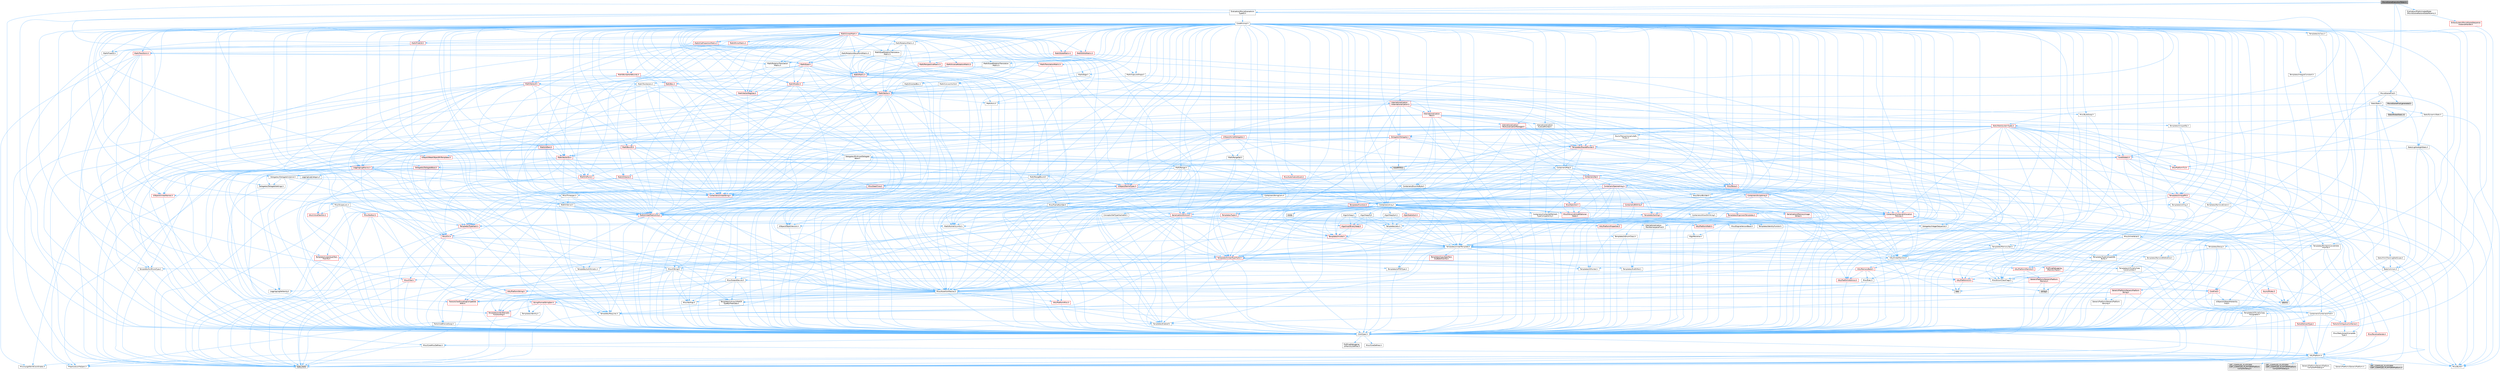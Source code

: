 digraph "MovieSceneExecutionToken.h"
{
 // INTERACTIVE_SVG=YES
 // LATEX_PDF_SIZE
  bgcolor="transparent";
  edge [fontname=Helvetica,fontsize=10,labelfontname=Helvetica,labelfontsize=10];
  node [fontname=Helvetica,fontsize=10,shape=box,height=0.2,width=0.4];
  Node1 [id="Node000001",label="MovieSceneExecutionToken.h",height=0.2,width=0.4,color="gray40", fillcolor="grey60", style="filled", fontcolor="black",tooltip=" "];
  Node1 -> Node2 [id="edge1_Node000001_Node000002",color="steelblue1",style="solid",tooltip=" "];
  Node2 [id="Node000002",label="CoreTypes.h",height=0.2,width=0.4,color="grey40", fillcolor="white", style="filled",URL="$dc/dec/CoreTypes_8h.html",tooltip=" "];
  Node2 -> Node3 [id="edge2_Node000002_Node000003",color="steelblue1",style="solid",tooltip=" "];
  Node3 [id="Node000003",label="HAL/Platform.h",height=0.2,width=0.4,color="grey40", fillcolor="white", style="filled",URL="$d9/dd0/Platform_8h.html",tooltip=" "];
  Node3 -> Node4 [id="edge3_Node000003_Node000004",color="steelblue1",style="solid",tooltip=" "];
  Node4 [id="Node000004",label="Misc/Build.h",height=0.2,width=0.4,color="grey40", fillcolor="white", style="filled",URL="$d3/dbb/Build_8h.html",tooltip=" "];
  Node3 -> Node5 [id="edge4_Node000003_Node000005",color="steelblue1",style="solid",tooltip=" "];
  Node5 [id="Node000005",label="Misc/LargeWorldCoordinates.h",height=0.2,width=0.4,color="grey40", fillcolor="white", style="filled",URL="$d2/dcb/LargeWorldCoordinates_8h.html",tooltip=" "];
  Node3 -> Node6 [id="edge5_Node000003_Node000006",color="steelblue1",style="solid",tooltip=" "];
  Node6 [id="Node000006",label="type_traits",height=0.2,width=0.4,color="grey60", fillcolor="#E0E0E0", style="filled",tooltip=" "];
  Node3 -> Node7 [id="edge6_Node000003_Node000007",color="steelblue1",style="solid",tooltip=" "];
  Node7 [id="Node000007",label="PreprocessorHelpers.h",height=0.2,width=0.4,color="grey40", fillcolor="white", style="filled",URL="$db/ddb/PreprocessorHelpers_8h.html",tooltip=" "];
  Node3 -> Node8 [id="edge7_Node000003_Node000008",color="steelblue1",style="solid",tooltip=" "];
  Node8 [id="Node000008",label="UBT_COMPILED_PLATFORM\l/UBT_COMPILED_PLATFORMPlatform\lCompilerPreSetup.h",height=0.2,width=0.4,color="grey60", fillcolor="#E0E0E0", style="filled",tooltip=" "];
  Node3 -> Node9 [id="edge8_Node000003_Node000009",color="steelblue1",style="solid",tooltip=" "];
  Node9 [id="Node000009",label="GenericPlatform/GenericPlatform\lCompilerPreSetup.h",height=0.2,width=0.4,color="grey40", fillcolor="white", style="filled",URL="$d9/dc8/GenericPlatformCompilerPreSetup_8h.html",tooltip=" "];
  Node3 -> Node10 [id="edge9_Node000003_Node000010",color="steelblue1",style="solid",tooltip=" "];
  Node10 [id="Node000010",label="GenericPlatform/GenericPlatform.h",height=0.2,width=0.4,color="grey40", fillcolor="white", style="filled",URL="$d6/d84/GenericPlatform_8h.html",tooltip=" "];
  Node3 -> Node11 [id="edge10_Node000003_Node000011",color="steelblue1",style="solid",tooltip=" "];
  Node11 [id="Node000011",label="UBT_COMPILED_PLATFORM\l/UBT_COMPILED_PLATFORMPlatform.h",height=0.2,width=0.4,color="grey60", fillcolor="#E0E0E0", style="filled",tooltip=" "];
  Node3 -> Node12 [id="edge11_Node000003_Node000012",color="steelblue1",style="solid",tooltip=" "];
  Node12 [id="Node000012",label="UBT_COMPILED_PLATFORM\l/UBT_COMPILED_PLATFORMPlatform\lCompilerSetup.h",height=0.2,width=0.4,color="grey60", fillcolor="#E0E0E0", style="filled",tooltip=" "];
  Node2 -> Node13 [id="edge12_Node000002_Node000013",color="steelblue1",style="solid",tooltip=" "];
  Node13 [id="Node000013",label="ProfilingDebugging\l/UMemoryDefines.h",height=0.2,width=0.4,color="grey40", fillcolor="white", style="filled",URL="$d2/da2/UMemoryDefines_8h.html",tooltip=" "];
  Node2 -> Node14 [id="edge13_Node000002_Node000014",color="steelblue1",style="solid",tooltip=" "];
  Node14 [id="Node000014",label="Misc/CoreMiscDefines.h",height=0.2,width=0.4,color="grey40", fillcolor="white", style="filled",URL="$da/d38/CoreMiscDefines_8h.html",tooltip=" "];
  Node14 -> Node3 [id="edge14_Node000014_Node000003",color="steelblue1",style="solid",tooltip=" "];
  Node14 -> Node7 [id="edge15_Node000014_Node000007",color="steelblue1",style="solid",tooltip=" "];
  Node2 -> Node15 [id="edge16_Node000002_Node000015",color="steelblue1",style="solid",tooltip=" "];
  Node15 [id="Node000015",label="Misc/CoreDefines.h",height=0.2,width=0.4,color="grey40", fillcolor="white", style="filled",URL="$d3/dd2/CoreDefines_8h.html",tooltip=" "];
  Node1 -> Node16 [id="edge17_Node000001_Node000016",color="steelblue1",style="solid",tooltip=" "];
  Node16 [id="Node000016",label="MovieSceneFwd.h",height=0.2,width=0.4,color="grey40", fillcolor="white", style="filled",URL="$d7/d70/MovieSceneFwd_8h.html",tooltip=" "];
  Node16 -> Node2 [id="edge18_Node000016_Node000002",color="steelblue1",style="solid",tooltip=" "];
  Node16 -> Node17 [id="edge19_Node000016_Node000017",color="steelblue1",style="solid",tooltip=" "];
  Node17 [id="Node000017",label="Stats/Stats.h",height=0.2,width=0.4,color="grey40", fillcolor="white", style="filled",URL="$dc/d09/Stats_8h.html",tooltip=" "];
  Node17 -> Node18 [id="edge20_Node000017_Node000018",color="steelblue1",style="solid",tooltip=" "];
  Node18 [id="Node000018",label="CoreGlobals.h",height=0.2,width=0.4,color="red", fillcolor="#FFF0F0", style="filled",URL="$d5/d8c/CoreGlobals_8h.html",tooltip=" "];
  Node18 -> Node19 [id="edge21_Node000018_Node000019",color="steelblue1",style="solid",tooltip=" "];
  Node19 [id="Node000019",label="Containers/UnrealString.h",height=0.2,width=0.4,color="red", fillcolor="#FFF0F0", style="filled",URL="$d5/dba/UnrealString_8h.html",tooltip=" "];
  Node18 -> Node2 [id="edge22_Node000018_Node000002",color="steelblue1",style="solid",tooltip=" "];
  Node18 -> Node27 [id="edge23_Node000018_Node000027",color="steelblue1",style="solid",tooltip=" "];
  Node27 [id="Node000027",label="HAL/PlatformTLS.h",height=0.2,width=0.4,color="red", fillcolor="#FFF0F0", style="filled",URL="$d0/def/PlatformTLS_8h.html",tooltip=" "];
  Node27 -> Node2 [id="edge24_Node000027_Node000002",color="steelblue1",style="solid",tooltip=" "];
  Node18 -> Node30 [id="edge25_Node000018_Node000030",color="steelblue1",style="solid",tooltip=" "];
  Node30 [id="Node000030",label="Logging/LogMacros.h",height=0.2,width=0.4,color="red", fillcolor="#FFF0F0", style="filled",URL="$d0/d16/LogMacros_8h.html",tooltip=" "];
  Node30 -> Node19 [id="edge26_Node000030_Node000019",color="steelblue1",style="solid",tooltip=" "];
  Node30 -> Node2 [id="edge27_Node000030_Node000002",color="steelblue1",style="solid",tooltip=" "];
  Node30 -> Node7 [id="edge28_Node000030_Node000007",color="steelblue1",style="solid",tooltip=" "];
  Node30 -> Node31 [id="edge29_Node000030_Node000031",color="steelblue1",style="solid",tooltip=" "];
  Node31 [id="Node000031",label="Logging/LogCategory.h",height=0.2,width=0.4,color="grey40", fillcolor="white", style="filled",URL="$d9/d36/LogCategory_8h.html",tooltip=" "];
  Node31 -> Node2 [id="edge30_Node000031_Node000002",color="steelblue1",style="solid",tooltip=" "];
  Node31 -> Node32 [id="edge31_Node000031_Node000032",color="steelblue1",style="solid",tooltip=" "];
  Node32 [id="Node000032",label="Logging/LogVerbosity.h",height=0.2,width=0.4,color="grey40", fillcolor="white", style="filled",URL="$d2/d8f/LogVerbosity_8h.html",tooltip=" "];
  Node32 -> Node2 [id="edge32_Node000032_Node000002",color="steelblue1",style="solid",tooltip=" "];
  Node31 -> Node33 [id="edge33_Node000031_Node000033",color="steelblue1",style="solid",tooltip=" "];
  Node33 [id="Node000033",label="UObject/NameTypes.h",height=0.2,width=0.4,color="red", fillcolor="#FFF0F0", style="filled",URL="$d6/d35/NameTypes_8h.html",tooltip=" "];
  Node33 -> Node2 [id="edge34_Node000033_Node000002",color="steelblue1",style="solid",tooltip=" "];
  Node33 -> Node34 [id="edge35_Node000033_Node000034",color="steelblue1",style="solid",tooltip=" "];
  Node34 [id="Node000034",label="Misc/AssertionMacros.h",height=0.2,width=0.4,color="grey40", fillcolor="white", style="filled",URL="$d0/dfa/AssertionMacros_8h.html",tooltip=" "];
  Node34 -> Node2 [id="edge36_Node000034_Node000002",color="steelblue1",style="solid",tooltip=" "];
  Node34 -> Node3 [id="edge37_Node000034_Node000003",color="steelblue1",style="solid",tooltip=" "];
  Node34 -> Node35 [id="edge38_Node000034_Node000035",color="steelblue1",style="solid",tooltip=" "];
  Node35 [id="Node000035",label="HAL/PlatformMisc.h",height=0.2,width=0.4,color="red", fillcolor="#FFF0F0", style="filled",URL="$d0/df5/PlatformMisc_8h.html",tooltip=" "];
  Node35 -> Node2 [id="edge39_Node000035_Node000002",color="steelblue1",style="solid",tooltip=" "];
  Node34 -> Node7 [id="edge40_Node000034_Node000007",color="steelblue1",style="solid",tooltip=" "];
  Node34 -> Node67 [id="edge41_Node000034_Node000067",color="steelblue1",style="solid",tooltip=" "];
  Node67 [id="Node000067",label="Templates/EnableIf.h",height=0.2,width=0.4,color="grey40", fillcolor="white", style="filled",URL="$d7/d60/EnableIf_8h.html",tooltip=" "];
  Node67 -> Node2 [id="edge42_Node000067_Node000002",color="steelblue1",style="solid",tooltip=" "];
  Node34 -> Node68 [id="edge43_Node000034_Node000068",color="steelblue1",style="solid",tooltip=" "];
  Node68 [id="Node000068",label="Templates/IsArrayOrRefOf\lTypeByPredicate.h",height=0.2,width=0.4,color="grey40", fillcolor="white", style="filled",URL="$d6/da1/IsArrayOrRefOfTypeByPredicate_8h.html",tooltip=" "];
  Node68 -> Node2 [id="edge44_Node000068_Node000002",color="steelblue1",style="solid",tooltip=" "];
  Node34 -> Node69 [id="edge45_Node000034_Node000069",color="steelblue1",style="solid",tooltip=" "];
  Node69 [id="Node000069",label="Templates/IsValidVariadic\lFunctionArg.h",height=0.2,width=0.4,color="red", fillcolor="#FFF0F0", style="filled",URL="$d0/dc8/IsValidVariadicFunctionArg_8h.html",tooltip=" "];
  Node69 -> Node2 [id="edge46_Node000069_Node000002",color="steelblue1",style="solid",tooltip=" "];
  Node69 -> Node6 [id="edge47_Node000069_Node000006",color="steelblue1",style="solid",tooltip=" "];
  Node34 -> Node71 [id="edge48_Node000034_Node000071",color="steelblue1",style="solid",tooltip=" "];
  Node71 [id="Node000071",label="Traits/IsCharEncodingCompatible\lWith.h",height=0.2,width=0.4,color="red", fillcolor="#FFF0F0", style="filled",URL="$df/dd1/IsCharEncodingCompatibleWith_8h.html",tooltip=" "];
  Node71 -> Node6 [id="edge49_Node000071_Node000006",color="steelblue1",style="solid",tooltip=" "];
  Node34 -> Node73 [id="edge50_Node000034_Node000073",color="steelblue1",style="solid",tooltip=" "];
  Node73 [id="Node000073",label="Misc/VarArgs.h",height=0.2,width=0.4,color="grey40", fillcolor="white", style="filled",URL="$d5/d6f/VarArgs_8h.html",tooltip=" "];
  Node73 -> Node2 [id="edge51_Node000073_Node000002",color="steelblue1",style="solid",tooltip=" "];
  Node34 -> Node74 [id="edge52_Node000034_Node000074",color="steelblue1",style="solid",tooltip=" "];
  Node74 [id="Node000074",label="String/FormatStringSan.h",height=0.2,width=0.4,color="red", fillcolor="#FFF0F0", style="filled",URL="$d3/d8b/FormatStringSan_8h.html",tooltip=" "];
  Node74 -> Node6 [id="edge53_Node000074_Node000006",color="steelblue1",style="solid",tooltip=" "];
  Node74 -> Node2 [id="edge54_Node000074_Node000002",color="steelblue1",style="solid",tooltip=" "];
  Node74 -> Node75 [id="edge55_Node000074_Node000075",color="steelblue1",style="solid",tooltip=" "];
  Node75 [id="Node000075",label="Templates/Requires.h",height=0.2,width=0.4,color="grey40", fillcolor="white", style="filled",URL="$dc/d96/Requires_8h.html",tooltip=" "];
  Node75 -> Node67 [id="edge56_Node000075_Node000067",color="steelblue1",style="solid",tooltip=" "];
  Node75 -> Node6 [id="edge57_Node000075_Node000006",color="steelblue1",style="solid",tooltip=" "];
  Node74 -> Node76 [id="edge58_Node000074_Node000076",color="steelblue1",style="solid",tooltip=" "];
  Node76 [id="Node000076",label="Templates/Identity.h",height=0.2,width=0.4,color="grey40", fillcolor="white", style="filled",URL="$d0/dd5/Identity_8h.html",tooltip=" "];
  Node74 -> Node69 [id="edge59_Node000074_Node000069",color="steelblue1",style="solid",tooltip=" "];
  Node74 -> Node23 [id="edge60_Node000074_Node000023",color="steelblue1",style="solid",tooltip=" "];
  Node23 [id="Node000023",label="Containers/ContainersFwd.h",height=0.2,width=0.4,color="grey40", fillcolor="white", style="filled",URL="$d4/d0a/ContainersFwd_8h.html",tooltip=" "];
  Node23 -> Node3 [id="edge61_Node000023_Node000003",color="steelblue1",style="solid",tooltip=" "];
  Node23 -> Node2 [id="edge62_Node000023_Node000002",color="steelblue1",style="solid",tooltip=" "];
  Node23 -> Node24 [id="edge63_Node000023_Node000024",color="steelblue1",style="solid",tooltip=" "];
  Node24 [id="Node000024",label="Traits/IsContiguousContainer.h",height=0.2,width=0.4,color="red", fillcolor="#FFF0F0", style="filled",URL="$d5/d3c/IsContiguousContainer_8h.html",tooltip=" "];
  Node24 -> Node2 [id="edge64_Node000024_Node000002",color="steelblue1",style="solid",tooltip=" "];
  Node24 -> Node25 [id="edge65_Node000024_Node000025",color="steelblue1",style="solid",tooltip=" "];
  Node25 [id="Node000025",label="Misc/StaticAssertComplete\lType.h",height=0.2,width=0.4,color="grey40", fillcolor="white", style="filled",URL="$d5/d4e/StaticAssertCompleteType_8h.html",tooltip=" "];
  Node34 -> Node80 [id="edge66_Node000034_Node000080",color="steelblue1",style="solid",tooltip=" "];
  Node80 [id="Node000080",label="atomic",height=0.2,width=0.4,color="grey60", fillcolor="#E0E0E0", style="filled",tooltip=" "];
  Node33 -> Node81 [id="edge67_Node000033_Node000081",color="steelblue1",style="solid",tooltip=" "];
  Node81 [id="Node000081",label="HAL/UnrealMemory.h",height=0.2,width=0.4,color="grey40", fillcolor="white", style="filled",URL="$d9/d96/UnrealMemory_8h.html",tooltip=" "];
  Node81 -> Node2 [id="edge68_Node000081_Node000002",color="steelblue1",style="solid",tooltip=" "];
  Node81 -> Node82 [id="edge69_Node000081_Node000082",color="steelblue1",style="solid",tooltip=" "];
  Node82 [id="Node000082",label="GenericPlatform/GenericPlatform\lMemory.h",height=0.2,width=0.4,color="red", fillcolor="#FFF0F0", style="filled",URL="$dd/d22/GenericPlatformMemory_8h.html",tooltip=" "];
  Node82 -> Node39 [id="edge70_Node000082_Node000039",color="steelblue1",style="solid",tooltip=" "];
  Node39 [id="Node000039",label="CoreFwd.h",height=0.2,width=0.4,color="red", fillcolor="#FFF0F0", style="filled",URL="$d1/d1e/CoreFwd_8h.html",tooltip=" "];
  Node39 -> Node2 [id="edge71_Node000039_Node000002",color="steelblue1",style="solid",tooltip=" "];
  Node39 -> Node23 [id="edge72_Node000039_Node000023",color="steelblue1",style="solid",tooltip=" "];
  Node39 -> Node41 [id="edge73_Node000039_Node000041",color="steelblue1",style="solid",tooltip=" "];
  Node41 [id="Node000041",label="UObject/UObjectHierarchy\lFwd.h",height=0.2,width=0.4,color="grey40", fillcolor="white", style="filled",URL="$d3/d13/UObjectHierarchyFwd_8h.html",tooltip=" "];
  Node82 -> Node2 [id="edge74_Node000082_Node000002",color="steelblue1",style="solid",tooltip=" "];
  Node82 -> Node83 [id="edge75_Node000082_Node000083",color="steelblue1",style="solid",tooltip=" "];
  Node83 [id="Node000083",label="HAL/PlatformString.h",height=0.2,width=0.4,color="red", fillcolor="#FFF0F0", style="filled",URL="$db/db5/PlatformString_8h.html",tooltip=" "];
  Node83 -> Node2 [id="edge76_Node000083_Node000002",color="steelblue1",style="solid",tooltip=" "];
  Node82 -> Node52 [id="edge77_Node000082_Node000052",color="steelblue1",style="solid",tooltip=" "];
  Node52 [id="Node000052",label="string.h",height=0.2,width=0.4,color="grey60", fillcolor="#E0E0E0", style="filled",tooltip=" "];
  Node81 -> Node85 [id="edge78_Node000081_Node000085",color="steelblue1",style="solid",tooltip=" "];
  Node85 [id="Node000085",label="HAL/MemoryBase.h",height=0.2,width=0.4,color="red", fillcolor="#FFF0F0", style="filled",URL="$d6/d9f/MemoryBase_8h.html",tooltip=" "];
  Node85 -> Node2 [id="edge79_Node000085_Node000002",color="steelblue1",style="solid",tooltip=" "];
  Node85 -> Node60 [id="edge80_Node000085_Node000060",color="steelblue1",style="solid",tooltip=" "];
  Node60 [id="Node000060",label="HAL/PlatformAtomics.h",height=0.2,width=0.4,color="red", fillcolor="#FFF0F0", style="filled",URL="$d3/d36/PlatformAtomics_8h.html",tooltip=" "];
  Node60 -> Node2 [id="edge81_Node000060_Node000002",color="steelblue1",style="solid",tooltip=" "];
  Node85 -> Node43 [id="edge82_Node000085_Node000043",color="steelblue1",style="solid",tooltip=" "];
  Node43 [id="Node000043",label="HAL/PlatformCrt.h",height=0.2,width=0.4,color="red", fillcolor="#FFF0F0", style="filled",URL="$d8/d75/PlatformCrt_8h.html",tooltip=" "];
  Node43 -> Node44 [id="edge83_Node000043_Node000044",color="steelblue1",style="solid",tooltip=" "];
  Node44 [id="Node000044",label="new",height=0.2,width=0.4,color="grey60", fillcolor="#E0E0E0", style="filled",tooltip=" "];
  Node43 -> Node52 [id="edge84_Node000043_Node000052",color="steelblue1",style="solid",tooltip=" "];
  Node85 -> Node86 [id="edge85_Node000085_Node000086",color="steelblue1",style="solid",tooltip=" "];
  Node86 [id="Node000086",label="Misc/Exec.h",height=0.2,width=0.4,color="grey40", fillcolor="white", style="filled",URL="$de/ddb/Exec_8h.html",tooltip=" "];
  Node86 -> Node2 [id="edge86_Node000086_Node000002",color="steelblue1",style="solid",tooltip=" "];
  Node86 -> Node34 [id="edge87_Node000086_Node000034",color="steelblue1",style="solid",tooltip=" "];
  Node85 -> Node87 [id="edge88_Node000085_Node000087",color="steelblue1",style="solid",tooltip=" "];
  Node87 [id="Node000087",label="Misc/OutputDevice.h",height=0.2,width=0.4,color="grey40", fillcolor="white", style="filled",URL="$d7/d32/OutputDevice_8h.html",tooltip=" "];
  Node87 -> Node39 [id="edge89_Node000087_Node000039",color="steelblue1",style="solid",tooltip=" "];
  Node87 -> Node2 [id="edge90_Node000087_Node000002",color="steelblue1",style="solid",tooltip=" "];
  Node87 -> Node32 [id="edge91_Node000087_Node000032",color="steelblue1",style="solid",tooltip=" "];
  Node87 -> Node73 [id="edge92_Node000087_Node000073",color="steelblue1",style="solid",tooltip=" "];
  Node87 -> Node68 [id="edge93_Node000087_Node000068",color="steelblue1",style="solid",tooltip=" "];
  Node87 -> Node69 [id="edge94_Node000087_Node000069",color="steelblue1",style="solid",tooltip=" "];
  Node87 -> Node71 [id="edge95_Node000087_Node000071",color="steelblue1",style="solid",tooltip=" "];
  Node81 -> Node97 [id="edge96_Node000081_Node000097",color="steelblue1",style="solid",tooltip=" "];
  Node97 [id="Node000097",label="HAL/PlatformMemory.h",height=0.2,width=0.4,color="red", fillcolor="#FFF0F0", style="filled",URL="$de/d68/PlatformMemory_8h.html",tooltip=" "];
  Node97 -> Node2 [id="edge97_Node000097_Node000002",color="steelblue1",style="solid",tooltip=" "];
  Node97 -> Node82 [id="edge98_Node000097_Node000082",color="steelblue1",style="solid",tooltip=" "];
  Node81 -> Node99 [id="edge99_Node000081_Node000099",color="steelblue1",style="solid",tooltip=" "];
  Node99 [id="Node000099",label="ProfilingDebugging\l/MemoryTrace.h",height=0.2,width=0.4,color="red", fillcolor="#FFF0F0", style="filled",URL="$da/dd7/MemoryTrace_8h.html",tooltip=" "];
  Node99 -> Node3 [id="edge100_Node000099_Node000003",color="steelblue1",style="solid",tooltip=" "];
  Node99 -> Node55 [id="edge101_Node000099_Node000055",color="steelblue1",style="solid",tooltip=" "];
  Node55 [id="Node000055",label="Misc/EnumClassFlags.h",height=0.2,width=0.4,color="grey40", fillcolor="white", style="filled",URL="$d8/de7/EnumClassFlags_8h.html",tooltip=" "];
  Node81 -> Node100 [id="edge102_Node000081_Node000100",color="steelblue1",style="solid",tooltip=" "];
  Node100 [id="Node000100",label="Templates/IsPointer.h",height=0.2,width=0.4,color="grey40", fillcolor="white", style="filled",URL="$d7/d05/IsPointer_8h.html",tooltip=" "];
  Node100 -> Node2 [id="edge103_Node000100_Node000002",color="steelblue1",style="solid",tooltip=" "];
  Node33 -> Node101 [id="edge104_Node000033_Node000101",color="steelblue1",style="solid",tooltip=" "];
  Node101 [id="Node000101",label="Templates/UnrealTypeTraits.h",height=0.2,width=0.4,color="red", fillcolor="#FFF0F0", style="filled",URL="$d2/d2d/UnrealTypeTraits_8h.html",tooltip=" "];
  Node101 -> Node2 [id="edge105_Node000101_Node000002",color="steelblue1",style="solid",tooltip=" "];
  Node101 -> Node100 [id="edge106_Node000101_Node000100",color="steelblue1",style="solid",tooltip=" "];
  Node101 -> Node34 [id="edge107_Node000101_Node000034",color="steelblue1",style="solid",tooltip=" "];
  Node101 -> Node93 [id="edge108_Node000101_Node000093",color="steelblue1",style="solid",tooltip=" "];
  Node93 [id="Node000093",label="Templates/AndOrNot.h",height=0.2,width=0.4,color="grey40", fillcolor="white", style="filled",URL="$db/d0a/AndOrNot_8h.html",tooltip=" "];
  Node93 -> Node2 [id="edge109_Node000093_Node000002",color="steelblue1",style="solid",tooltip=" "];
  Node101 -> Node67 [id="edge110_Node000101_Node000067",color="steelblue1",style="solid",tooltip=" "];
  Node101 -> Node102 [id="edge111_Node000101_Node000102",color="steelblue1",style="solid",tooltip=" "];
  Node102 [id="Node000102",label="Templates/IsArithmetic.h",height=0.2,width=0.4,color="grey40", fillcolor="white", style="filled",URL="$d2/d5d/IsArithmetic_8h.html",tooltip=" "];
  Node102 -> Node2 [id="edge112_Node000102_Node000002",color="steelblue1",style="solid",tooltip=" "];
  Node101 -> Node104 [id="edge113_Node000101_Node000104",color="steelblue1",style="solid",tooltip=" "];
  Node104 [id="Node000104",label="Templates/IsPODType.h",height=0.2,width=0.4,color="grey40", fillcolor="white", style="filled",URL="$d7/db1/IsPODType_8h.html",tooltip=" "];
  Node104 -> Node2 [id="edge114_Node000104_Node000002",color="steelblue1",style="solid",tooltip=" "];
  Node101 -> Node105 [id="edge115_Node000101_Node000105",color="steelblue1",style="solid",tooltip=" "];
  Node105 [id="Node000105",label="Templates/IsUECoreType.h",height=0.2,width=0.4,color="grey40", fillcolor="white", style="filled",URL="$d1/db8/IsUECoreType_8h.html",tooltip=" "];
  Node105 -> Node2 [id="edge116_Node000105_Node000002",color="steelblue1",style="solid",tooltip=" "];
  Node105 -> Node6 [id="edge117_Node000105_Node000006",color="steelblue1",style="solid",tooltip=" "];
  Node101 -> Node94 [id="edge118_Node000101_Node000094",color="steelblue1",style="solid",tooltip=" "];
  Node94 [id="Node000094",label="Templates/IsTriviallyCopy\lConstructible.h",height=0.2,width=0.4,color="grey40", fillcolor="white", style="filled",URL="$d3/d78/IsTriviallyCopyConstructible_8h.html",tooltip=" "];
  Node94 -> Node2 [id="edge119_Node000094_Node000002",color="steelblue1",style="solid",tooltip=" "];
  Node94 -> Node6 [id="edge120_Node000094_Node000006",color="steelblue1",style="solid",tooltip=" "];
  Node33 -> Node106 [id="edge121_Node000033_Node000106",color="steelblue1",style="solid",tooltip=" "];
  Node106 [id="Node000106",label="Templates/UnrealTemplate.h",height=0.2,width=0.4,color="grey40", fillcolor="white", style="filled",URL="$d4/d24/UnrealTemplate_8h.html",tooltip=" "];
  Node106 -> Node2 [id="edge122_Node000106_Node000002",color="steelblue1",style="solid",tooltip=" "];
  Node106 -> Node100 [id="edge123_Node000106_Node000100",color="steelblue1",style="solid",tooltip=" "];
  Node106 -> Node81 [id="edge124_Node000106_Node000081",color="steelblue1",style="solid",tooltip=" "];
  Node106 -> Node107 [id="edge125_Node000106_Node000107",color="steelblue1",style="solid",tooltip=" "];
  Node107 [id="Node000107",label="Templates/CopyQualifiers\lAndRefsFromTo.h",height=0.2,width=0.4,color="red", fillcolor="#FFF0F0", style="filled",URL="$d3/db3/CopyQualifiersAndRefsFromTo_8h.html",tooltip=" "];
  Node106 -> Node101 [id="edge126_Node000106_Node000101",color="steelblue1",style="solid",tooltip=" "];
  Node106 -> Node109 [id="edge127_Node000106_Node000109",color="steelblue1",style="solid",tooltip=" "];
  Node109 [id="Node000109",label="Templates/RemoveReference.h",height=0.2,width=0.4,color="grey40", fillcolor="white", style="filled",URL="$da/dbe/RemoveReference_8h.html",tooltip=" "];
  Node109 -> Node2 [id="edge128_Node000109_Node000002",color="steelblue1",style="solid",tooltip=" "];
  Node106 -> Node75 [id="edge129_Node000106_Node000075",color="steelblue1",style="solid",tooltip=" "];
  Node106 -> Node110 [id="edge130_Node000106_Node000110",color="steelblue1",style="solid",tooltip=" "];
  Node110 [id="Node000110",label="Templates/TypeCompatible\lBytes.h",height=0.2,width=0.4,color="grey40", fillcolor="white", style="filled",URL="$df/d0a/TypeCompatibleBytes_8h.html",tooltip=" "];
  Node110 -> Node2 [id="edge131_Node000110_Node000002",color="steelblue1",style="solid",tooltip=" "];
  Node110 -> Node52 [id="edge132_Node000110_Node000052",color="steelblue1",style="solid",tooltip=" "];
  Node110 -> Node44 [id="edge133_Node000110_Node000044",color="steelblue1",style="solid",tooltip=" "];
  Node110 -> Node6 [id="edge134_Node000110_Node000006",color="steelblue1",style="solid",tooltip=" "];
  Node106 -> Node76 [id="edge135_Node000106_Node000076",color="steelblue1",style="solid",tooltip=" "];
  Node106 -> Node24 [id="edge136_Node000106_Node000024",color="steelblue1",style="solid",tooltip=" "];
  Node106 -> Node111 [id="edge137_Node000106_Node000111",color="steelblue1",style="solid",tooltip=" "];
  Node111 [id="Node000111",label="Traits/UseBitwiseSwap.h",height=0.2,width=0.4,color="grey40", fillcolor="white", style="filled",URL="$db/df3/UseBitwiseSwap_8h.html",tooltip=" "];
  Node111 -> Node2 [id="edge138_Node000111_Node000002",color="steelblue1",style="solid",tooltip=" "];
  Node111 -> Node6 [id="edge139_Node000111_Node000006",color="steelblue1",style="solid",tooltip=" "];
  Node106 -> Node6 [id="edge140_Node000106_Node000006",color="steelblue1",style="solid",tooltip=" "];
  Node33 -> Node19 [id="edge141_Node000033_Node000019",color="steelblue1",style="solid",tooltip=" "];
  Node33 -> Node112 [id="edge142_Node000033_Node000112",color="steelblue1",style="solid",tooltip=" "];
  Node112 [id="Node000112",label="HAL/CriticalSection.h",height=0.2,width=0.4,color="red", fillcolor="#FFF0F0", style="filled",URL="$d6/d90/CriticalSection_8h.html",tooltip=" "];
  Node33 -> Node115 [id="edge143_Node000033_Node000115",color="steelblue1",style="solid",tooltip=" "];
  Node115 [id="Node000115",label="Containers/StringConv.h",height=0.2,width=0.4,color="grey40", fillcolor="white", style="filled",URL="$d3/ddf/StringConv_8h.html",tooltip=" "];
  Node115 -> Node2 [id="edge144_Node000115_Node000002",color="steelblue1",style="solid",tooltip=" "];
  Node115 -> Node34 [id="edge145_Node000115_Node000034",color="steelblue1",style="solid",tooltip=" "];
  Node115 -> Node116 [id="edge146_Node000115_Node000116",color="steelblue1",style="solid",tooltip=" "];
  Node116 [id="Node000116",label="Containers/ContainerAllocation\lPolicies.h",height=0.2,width=0.4,color="red", fillcolor="#FFF0F0", style="filled",URL="$d7/dff/ContainerAllocationPolicies_8h.html",tooltip=" "];
  Node116 -> Node2 [id="edge147_Node000116_Node000002",color="steelblue1",style="solid",tooltip=" "];
  Node116 -> Node116 [id="edge148_Node000116_Node000116",color="steelblue1",style="solid",tooltip=" "];
  Node116 -> Node118 [id="edge149_Node000116_Node000118",color="steelblue1",style="solid",tooltip=" "];
  Node118 [id="Node000118",label="HAL/PlatformMath.h",height=0.2,width=0.4,color="red", fillcolor="#FFF0F0", style="filled",URL="$dc/d53/PlatformMath_8h.html",tooltip=" "];
  Node118 -> Node2 [id="edge150_Node000118_Node000002",color="steelblue1",style="solid",tooltip=" "];
  Node116 -> Node81 [id="edge151_Node000116_Node000081",color="steelblue1",style="solid",tooltip=" "];
  Node116 -> Node53 [id="edge152_Node000116_Node000053",color="steelblue1",style="solid",tooltip=" "];
  Node53 [id="Node000053",label="Math/NumericLimits.h",height=0.2,width=0.4,color="grey40", fillcolor="white", style="filled",URL="$df/d1b/NumericLimits_8h.html",tooltip=" "];
  Node53 -> Node2 [id="edge153_Node000053_Node000002",color="steelblue1",style="solid",tooltip=" "];
  Node116 -> Node34 [id="edge154_Node000116_Node000034",color="steelblue1",style="solid",tooltip=" "];
  Node116 -> Node127 [id="edge155_Node000116_Node000127",color="steelblue1",style="solid",tooltip=" "];
  Node127 [id="Node000127",label="Templates/MemoryOps.h",height=0.2,width=0.4,color="grey40", fillcolor="white", style="filled",URL="$db/dea/MemoryOps_8h.html",tooltip=" "];
  Node127 -> Node2 [id="edge156_Node000127_Node000002",color="steelblue1",style="solid",tooltip=" "];
  Node127 -> Node81 [id="edge157_Node000127_Node000081",color="steelblue1",style="solid",tooltip=" "];
  Node127 -> Node95 [id="edge158_Node000127_Node000095",color="steelblue1",style="solid",tooltip=" "];
  Node95 [id="Node000095",label="Templates/IsTriviallyCopy\lAssignable.h",height=0.2,width=0.4,color="grey40", fillcolor="white", style="filled",URL="$d2/df2/IsTriviallyCopyAssignable_8h.html",tooltip=" "];
  Node95 -> Node2 [id="edge159_Node000095_Node000002",color="steelblue1",style="solid",tooltip=" "];
  Node95 -> Node6 [id="edge160_Node000095_Node000006",color="steelblue1",style="solid",tooltip=" "];
  Node127 -> Node94 [id="edge161_Node000127_Node000094",color="steelblue1",style="solid",tooltip=" "];
  Node127 -> Node75 [id="edge162_Node000127_Node000075",color="steelblue1",style="solid",tooltip=" "];
  Node127 -> Node101 [id="edge163_Node000127_Node000101",color="steelblue1",style="solid",tooltip=" "];
  Node127 -> Node111 [id="edge164_Node000127_Node000111",color="steelblue1",style="solid",tooltip=" "];
  Node127 -> Node44 [id="edge165_Node000127_Node000044",color="steelblue1",style="solid",tooltip=" "];
  Node127 -> Node6 [id="edge166_Node000127_Node000006",color="steelblue1",style="solid",tooltip=" "];
  Node116 -> Node110 [id="edge167_Node000116_Node000110",color="steelblue1",style="solid",tooltip=" "];
  Node116 -> Node6 [id="edge168_Node000116_Node000006",color="steelblue1",style="solid",tooltip=" "];
  Node115 -> Node128 [id="edge169_Node000115_Node000128",color="steelblue1",style="solid",tooltip=" "];
  Node128 [id="Node000128",label="Containers/Array.h",height=0.2,width=0.4,color="grey40", fillcolor="white", style="filled",URL="$df/dd0/Array_8h.html",tooltip=" "];
  Node128 -> Node2 [id="edge170_Node000128_Node000002",color="steelblue1",style="solid",tooltip=" "];
  Node128 -> Node34 [id="edge171_Node000128_Node000034",color="steelblue1",style="solid",tooltip=" "];
  Node128 -> Node129 [id="edge172_Node000128_Node000129",color="steelblue1",style="solid",tooltip=" "];
  Node129 [id="Node000129",label="Misc/IntrusiveUnsetOptional\lState.h",height=0.2,width=0.4,color="red", fillcolor="#FFF0F0", style="filled",URL="$d2/d0a/IntrusiveUnsetOptionalState_8h.html",tooltip=" "];
  Node128 -> Node131 [id="edge173_Node000128_Node000131",color="steelblue1",style="solid",tooltip=" "];
  Node131 [id="Node000131",label="Misc/ReverseIterate.h",height=0.2,width=0.4,color="red", fillcolor="#FFF0F0", style="filled",URL="$db/de3/ReverseIterate_8h.html",tooltip=" "];
  Node131 -> Node3 [id="edge174_Node000131_Node000003",color="steelblue1",style="solid",tooltip=" "];
  Node128 -> Node81 [id="edge175_Node000128_Node000081",color="steelblue1",style="solid",tooltip=" "];
  Node128 -> Node101 [id="edge176_Node000128_Node000101",color="steelblue1",style="solid",tooltip=" "];
  Node128 -> Node106 [id="edge177_Node000128_Node000106",color="steelblue1",style="solid",tooltip=" "];
  Node128 -> Node133 [id="edge178_Node000128_Node000133",color="steelblue1",style="solid",tooltip=" "];
  Node133 [id="Node000133",label="Containers/AllowShrinking.h",height=0.2,width=0.4,color="grey40", fillcolor="white", style="filled",URL="$d7/d1a/AllowShrinking_8h.html",tooltip=" "];
  Node133 -> Node2 [id="edge179_Node000133_Node000002",color="steelblue1",style="solid",tooltip=" "];
  Node128 -> Node116 [id="edge180_Node000128_Node000116",color="steelblue1",style="solid",tooltip=" "];
  Node128 -> Node134 [id="edge181_Node000128_Node000134",color="steelblue1",style="solid",tooltip=" "];
  Node134 [id="Node000134",label="Containers/ContainerElement\lTypeCompatibility.h",height=0.2,width=0.4,color="grey40", fillcolor="white", style="filled",URL="$df/ddf/ContainerElementTypeCompatibility_8h.html",tooltip=" "];
  Node134 -> Node2 [id="edge182_Node000134_Node000002",color="steelblue1",style="solid",tooltip=" "];
  Node134 -> Node101 [id="edge183_Node000134_Node000101",color="steelblue1",style="solid",tooltip=" "];
  Node128 -> Node135 [id="edge184_Node000128_Node000135",color="steelblue1",style="solid",tooltip=" "];
  Node135 [id="Node000135",label="Serialization/Archive.h",height=0.2,width=0.4,color="red", fillcolor="#FFF0F0", style="filled",URL="$d7/d3b/Archive_8h.html",tooltip=" "];
  Node135 -> Node39 [id="edge185_Node000135_Node000039",color="steelblue1",style="solid",tooltip=" "];
  Node135 -> Node2 [id="edge186_Node000135_Node000002",color="steelblue1",style="solid",tooltip=" "];
  Node135 -> Node136 [id="edge187_Node000135_Node000136",color="steelblue1",style="solid",tooltip=" "];
  Node136 [id="Node000136",label="HAL/PlatformProperties.h",height=0.2,width=0.4,color="red", fillcolor="#FFF0F0", style="filled",URL="$d9/db0/PlatformProperties_8h.html",tooltip=" "];
  Node136 -> Node2 [id="edge188_Node000136_Node000002",color="steelblue1",style="solid",tooltip=" "];
  Node135 -> Node139 [id="edge189_Node000135_Node000139",color="steelblue1",style="solid",tooltip=" "];
  Node139 [id="Node000139",label="Internationalization\l/TextNamespaceFwd.h",height=0.2,width=0.4,color="grey40", fillcolor="white", style="filled",URL="$d8/d97/TextNamespaceFwd_8h.html",tooltip=" "];
  Node139 -> Node2 [id="edge190_Node000139_Node000002",color="steelblue1",style="solid",tooltip=" "];
  Node135 -> Node34 [id="edge191_Node000135_Node000034",color="steelblue1",style="solid",tooltip=" "];
  Node135 -> Node4 [id="edge192_Node000135_Node000004",color="steelblue1",style="solid",tooltip=" "];
  Node135 -> Node140 [id="edge193_Node000135_Node000140",color="steelblue1",style="solid",tooltip=" "];
  Node140 [id="Node000140",label="Misc/EngineVersionBase.h",height=0.2,width=0.4,color="grey40", fillcolor="white", style="filled",URL="$d5/d2b/EngineVersionBase_8h.html",tooltip=" "];
  Node140 -> Node2 [id="edge194_Node000140_Node000002",color="steelblue1",style="solid",tooltip=" "];
  Node135 -> Node73 [id="edge195_Node000135_Node000073",color="steelblue1",style="solid",tooltip=" "];
  Node135 -> Node67 [id="edge196_Node000135_Node000067",color="steelblue1",style="solid",tooltip=" "];
  Node135 -> Node68 [id="edge197_Node000135_Node000068",color="steelblue1",style="solid",tooltip=" "];
  Node135 -> Node143 [id="edge198_Node000135_Node000143",color="steelblue1",style="solid",tooltip=" "];
  Node143 [id="Node000143",label="Templates/IsEnumClass.h",height=0.2,width=0.4,color="grey40", fillcolor="white", style="filled",URL="$d7/d15/IsEnumClass_8h.html",tooltip=" "];
  Node143 -> Node2 [id="edge199_Node000143_Node000002",color="steelblue1",style="solid",tooltip=" "];
  Node143 -> Node93 [id="edge200_Node000143_Node000093",color="steelblue1",style="solid",tooltip=" "];
  Node135 -> Node69 [id="edge201_Node000135_Node000069",color="steelblue1",style="solid",tooltip=" "];
  Node135 -> Node106 [id="edge202_Node000135_Node000106",color="steelblue1",style="solid",tooltip=" "];
  Node135 -> Node71 [id="edge203_Node000135_Node000071",color="steelblue1",style="solid",tooltip=" "];
  Node135 -> Node144 [id="edge204_Node000135_Node000144",color="steelblue1",style="solid",tooltip=" "];
  Node144 [id="Node000144",label="UObject/ObjectVersion.h",height=0.2,width=0.4,color="grey40", fillcolor="white", style="filled",URL="$da/d63/ObjectVersion_8h.html",tooltip=" "];
  Node144 -> Node2 [id="edge205_Node000144_Node000002",color="steelblue1",style="solid",tooltip=" "];
  Node128 -> Node145 [id="edge206_Node000128_Node000145",color="steelblue1",style="solid",tooltip=" "];
  Node145 [id="Node000145",label="Serialization/MemoryImage\lWriter.h",height=0.2,width=0.4,color="red", fillcolor="#FFF0F0", style="filled",URL="$d0/d08/MemoryImageWriter_8h.html",tooltip=" "];
  Node145 -> Node2 [id="edge207_Node000145_Node000002",color="steelblue1",style="solid",tooltip=" "];
  Node128 -> Node159 [id="edge208_Node000128_Node000159",color="steelblue1",style="solid",tooltip=" "];
  Node159 [id="Node000159",label="Algo/Heapify.h",height=0.2,width=0.4,color="grey40", fillcolor="white", style="filled",URL="$d0/d2a/Heapify_8h.html",tooltip=" "];
  Node159 -> Node160 [id="edge209_Node000159_Node000160",color="steelblue1",style="solid",tooltip=" "];
  Node160 [id="Node000160",label="Algo/Impl/BinaryHeap.h",height=0.2,width=0.4,color="red", fillcolor="#FFF0F0", style="filled",URL="$d7/da3/Algo_2Impl_2BinaryHeap_8h.html",tooltip=" "];
  Node160 -> Node161 [id="edge210_Node000160_Node000161",color="steelblue1",style="solid",tooltip=" "];
  Node161 [id="Node000161",label="Templates/Invoke.h",height=0.2,width=0.4,color="red", fillcolor="#FFF0F0", style="filled",URL="$d7/deb/Invoke_8h.html",tooltip=" "];
  Node161 -> Node2 [id="edge211_Node000161_Node000002",color="steelblue1",style="solid",tooltip=" "];
  Node161 -> Node106 [id="edge212_Node000161_Node000106",color="steelblue1",style="solid",tooltip=" "];
  Node161 -> Node6 [id="edge213_Node000161_Node000006",color="steelblue1",style="solid",tooltip=" "];
  Node160 -> Node6 [id="edge214_Node000160_Node000006",color="steelblue1",style="solid",tooltip=" "];
  Node159 -> Node165 [id="edge215_Node000159_Node000165",color="steelblue1",style="solid",tooltip=" "];
  Node165 [id="Node000165",label="Templates/IdentityFunctor.h",height=0.2,width=0.4,color="grey40", fillcolor="white", style="filled",URL="$d7/d2e/IdentityFunctor_8h.html",tooltip=" "];
  Node165 -> Node3 [id="edge216_Node000165_Node000003",color="steelblue1",style="solid",tooltip=" "];
  Node159 -> Node161 [id="edge217_Node000159_Node000161",color="steelblue1",style="solid",tooltip=" "];
  Node159 -> Node166 [id="edge218_Node000159_Node000166",color="steelblue1",style="solid",tooltip=" "];
  Node166 [id="Node000166",label="Templates/Less.h",height=0.2,width=0.4,color="grey40", fillcolor="white", style="filled",URL="$de/dc8/Less_8h.html",tooltip=" "];
  Node166 -> Node2 [id="edge219_Node000166_Node000002",color="steelblue1",style="solid",tooltip=" "];
  Node166 -> Node106 [id="edge220_Node000166_Node000106",color="steelblue1",style="solid",tooltip=" "];
  Node159 -> Node106 [id="edge221_Node000159_Node000106",color="steelblue1",style="solid",tooltip=" "];
  Node128 -> Node167 [id="edge222_Node000128_Node000167",color="steelblue1",style="solid",tooltip=" "];
  Node167 [id="Node000167",label="Algo/HeapSort.h",height=0.2,width=0.4,color="grey40", fillcolor="white", style="filled",URL="$d3/d92/HeapSort_8h.html",tooltip=" "];
  Node167 -> Node160 [id="edge223_Node000167_Node000160",color="steelblue1",style="solid",tooltip=" "];
  Node167 -> Node165 [id="edge224_Node000167_Node000165",color="steelblue1",style="solid",tooltip=" "];
  Node167 -> Node166 [id="edge225_Node000167_Node000166",color="steelblue1",style="solid",tooltip=" "];
  Node167 -> Node106 [id="edge226_Node000167_Node000106",color="steelblue1",style="solid",tooltip=" "];
  Node128 -> Node168 [id="edge227_Node000128_Node000168",color="steelblue1",style="solid",tooltip=" "];
  Node168 [id="Node000168",label="Algo/IsHeap.h",height=0.2,width=0.4,color="grey40", fillcolor="white", style="filled",URL="$de/d32/IsHeap_8h.html",tooltip=" "];
  Node168 -> Node160 [id="edge228_Node000168_Node000160",color="steelblue1",style="solid",tooltip=" "];
  Node168 -> Node165 [id="edge229_Node000168_Node000165",color="steelblue1",style="solid",tooltip=" "];
  Node168 -> Node161 [id="edge230_Node000168_Node000161",color="steelblue1",style="solid",tooltip=" "];
  Node168 -> Node166 [id="edge231_Node000168_Node000166",color="steelblue1",style="solid",tooltip=" "];
  Node168 -> Node106 [id="edge232_Node000168_Node000106",color="steelblue1",style="solid",tooltip=" "];
  Node128 -> Node160 [id="edge233_Node000128_Node000160",color="steelblue1",style="solid",tooltip=" "];
  Node128 -> Node169 [id="edge234_Node000128_Node000169",color="steelblue1",style="solid",tooltip=" "];
  Node169 [id="Node000169",label="Algo/StableSort.h",height=0.2,width=0.4,color="red", fillcolor="#FFF0F0", style="filled",URL="$d7/d3c/StableSort_8h.html",tooltip=" "];
  Node169 -> Node165 [id="edge235_Node000169_Node000165",color="steelblue1",style="solid",tooltip=" "];
  Node169 -> Node161 [id="edge236_Node000169_Node000161",color="steelblue1",style="solid",tooltip=" "];
  Node169 -> Node166 [id="edge237_Node000169_Node000166",color="steelblue1",style="solid",tooltip=" "];
  Node169 -> Node106 [id="edge238_Node000169_Node000106",color="steelblue1",style="solid",tooltip=" "];
  Node128 -> Node172 [id="edge239_Node000128_Node000172",color="steelblue1",style="solid",tooltip=" "];
  Node172 [id="Node000172",label="Concepts/GetTypeHashable.h",height=0.2,width=0.4,color="grey40", fillcolor="white", style="filled",URL="$d3/da2/GetTypeHashable_8h.html",tooltip=" "];
  Node172 -> Node2 [id="edge240_Node000172_Node000002",color="steelblue1",style="solid",tooltip=" "];
  Node172 -> Node150 [id="edge241_Node000172_Node000150",color="steelblue1",style="solid",tooltip=" "];
  Node150 [id="Node000150",label="Templates/TypeHash.h",height=0.2,width=0.4,color="red", fillcolor="#FFF0F0", style="filled",URL="$d1/d62/TypeHash_8h.html",tooltip=" "];
  Node150 -> Node2 [id="edge242_Node000150_Node000002",color="steelblue1",style="solid",tooltip=" "];
  Node150 -> Node75 [id="edge243_Node000150_Node000075",color="steelblue1",style="solid",tooltip=" "];
  Node150 -> Node151 [id="edge244_Node000150_Node000151",color="steelblue1",style="solid",tooltip=" "];
  Node151 [id="Node000151",label="Misc/Crc.h",height=0.2,width=0.4,color="red", fillcolor="#FFF0F0", style="filled",URL="$d4/dd2/Crc_8h.html",tooltip=" "];
  Node151 -> Node2 [id="edge245_Node000151_Node000002",color="steelblue1",style="solid",tooltip=" "];
  Node151 -> Node83 [id="edge246_Node000151_Node000083",color="steelblue1",style="solid",tooltip=" "];
  Node151 -> Node34 [id="edge247_Node000151_Node000034",color="steelblue1",style="solid",tooltip=" "];
  Node151 -> Node152 [id="edge248_Node000151_Node000152",color="steelblue1",style="solid",tooltip=" "];
  Node152 [id="Node000152",label="Misc/CString.h",height=0.2,width=0.4,color="grey40", fillcolor="white", style="filled",URL="$d2/d49/CString_8h.html",tooltip=" "];
  Node152 -> Node2 [id="edge249_Node000152_Node000002",color="steelblue1",style="solid",tooltip=" "];
  Node152 -> Node43 [id="edge250_Node000152_Node000043",color="steelblue1",style="solid",tooltip=" "];
  Node152 -> Node83 [id="edge251_Node000152_Node000083",color="steelblue1",style="solid",tooltip=" "];
  Node152 -> Node34 [id="edge252_Node000152_Node000034",color="steelblue1",style="solid",tooltip=" "];
  Node152 -> Node153 [id="edge253_Node000152_Node000153",color="steelblue1",style="solid",tooltip=" "];
  Node153 [id="Node000153",label="Misc/Char.h",height=0.2,width=0.4,color="red", fillcolor="#FFF0F0", style="filled",URL="$d0/d58/Char_8h.html",tooltip=" "];
  Node153 -> Node2 [id="edge254_Node000153_Node000002",color="steelblue1",style="solid",tooltip=" "];
  Node153 -> Node6 [id="edge255_Node000153_Node000006",color="steelblue1",style="solid",tooltip=" "];
  Node152 -> Node73 [id="edge256_Node000152_Node000073",color="steelblue1",style="solid",tooltip=" "];
  Node152 -> Node68 [id="edge257_Node000152_Node000068",color="steelblue1",style="solid",tooltip=" "];
  Node152 -> Node69 [id="edge258_Node000152_Node000069",color="steelblue1",style="solid",tooltip=" "];
  Node152 -> Node71 [id="edge259_Node000152_Node000071",color="steelblue1",style="solid",tooltip=" "];
  Node151 -> Node153 [id="edge260_Node000151_Node000153",color="steelblue1",style="solid",tooltip=" "];
  Node151 -> Node101 [id="edge261_Node000151_Node000101",color="steelblue1",style="solid",tooltip=" "];
  Node150 -> Node6 [id="edge262_Node000150_Node000006",color="steelblue1",style="solid",tooltip=" "];
  Node128 -> Node165 [id="edge263_Node000128_Node000165",color="steelblue1",style="solid",tooltip=" "];
  Node128 -> Node161 [id="edge264_Node000128_Node000161",color="steelblue1",style="solid",tooltip=" "];
  Node128 -> Node166 [id="edge265_Node000128_Node000166",color="steelblue1",style="solid",tooltip=" "];
  Node128 -> Node173 [id="edge266_Node000128_Node000173",color="steelblue1",style="solid",tooltip=" "];
  Node173 [id="Node000173",label="Templates/LosesQualifiers\lFromTo.h",height=0.2,width=0.4,color="red", fillcolor="#FFF0F0", style="filled",URL="$d2/db3/LosesQualifiersFromTo_8h.html",tooltip=" "];
  Node173 -> Node6 [id="edge267_Node000173_Node000006",color="steelblue1",style="solid",tooltip=" "];
  Node128 -> Node75 [id="edge268_Node000128_Node000075",color="steelblue1",style="solid",tooltip=" "];
  Node128 -> Node174 [id="edge269_Node000128_Node000174",color="steelblue1",style="solid",tooltip=" "];
  Node174 [id="Node000174",label="Templates/Sorting.h",height=0.2,width=0.4,color="red", fillcolor="#FFF0F0", style="filled",URL="$d3/d9e/Sorting_8h.html",tooltip=" "];
  Node174 -> Node2 [id="edge270_Node000174_Node000002",color="steelblue1",style="solid",tooltip=" "];
  Node174 -> Node118 [id="edge271_Node000174_Node000118",color="steelblue1",style="solid",tooltip=" "];
  Node174 -> Node166 [id="edge272_Node000174_Node000166",color="steelblue1",style="solid",tooltip=" "];
  Node128 -> Node178 [id="edge273_Node000128_Node000178",color="steelblue1",style="solid",tooltip=" "];
  Node178 [id="Node000178",label="Templates/AlignmentTemplates.h",height=0.2,width=0.4,color="red", fillcolor="#FFF0F0", style="filled",URL="$dd/d32/AlignmentTemplates_8h.html",tooltip=" "];
  Node178 -> Node2 [id="edge274_Node000178_Node000002",color="steelblue1",style="solid",tooltip=" "];
  Node178 -> Node100 [id="edge275_Node000178_Node000100",color="steelblue1",style="solid",tooltip=" "];
  Node128 -> Node38 [id="edge276_Node000128_Node000038",color="steelblue1",style="solid",tooltip=" "];
  Node38 [id="Node000038",label="Traits/ElementType.h",height=0.2,width=0.4,color="red", fillcolor="#FFF0F0", style="filled",URL="$d5/d4f/ElementType_8h.html",tooltip=" "];
  Node38 -> Node3 [id="edge277_Node000038_Node000003",color="steelblue1",style="solid",tooltip=" "];
  Node38 -> Node6 [id="edge278_Node000038_Node000006",color="steelblue1",style="solid",tooltip=" "];
  Node128 -> Node124 [id="edge279_Node000128_Node000124",color="steelblue1",style="solid",tooltip=" "];
  Node124 [id="Node000124",label="limits",height=0.2,width=0.4,color="grey60", fillcolor="#E0E0E0", style="filled",tooltip=" "];
  Node128 -> Node6 [id="edge280_Node000128_Node000006",color="steelblue1",style="solid",tooltip=" "];
  Node115 -> Node152 [id="edge281_Node000115_Node000152",color="steelblue1",style="solid",tooltip=" "];
  Node115 -> Node179 [id="edge282_Node000115_Node000179",color="steelblue1",style="solid",tooltip=" "];
  Node179 [id="Node000179",label="Templates/IsArray.h",height=0.2,width=0.4,color="grey40", fillcolor="white", style="filled",URL="$d8/d8d/IsArray_8h.html",tooltip=" "];
  Node179 -> Node2 [id="edge283_Node000179_Node000002",color="steelblue1",style="solid",tooltip=" "];
  Node115 -> Node106 [id="edge284_Node000115_Node000106",color="steelblue1",style="solid",tooltip=" "];
  Node115 -> Node101 [id="edge285_Node000115_Node000101",color="steelblue1",style="solid",tooltip=" "];
  Node115 -> Node38 [id="edge286_Node000115_Node000038",color="steelblue1",style="solid",tooltip=" "];
  Node115 -> Node71 [id="edge287_Node000115_Node000071",color="steelblue1",style="solid",tooltip=" "];
  Node115 -> Node24 [id="edge288_Node000115_Node000024",color="steelblue1",style="solid",tooltip=" "];
  Node115 -> Node6 [id="edge289_Node000115_Node000006",color="steelblue1",style="solid",tooltip=" "];
  Node33 -> Node180 [id="edge290_Node000033_Node000180",color="steelblue1",style="solid",tooltip=" "];
  Node180 [id="Node000180",label="UObject/UnrealNames.h",height=0.2,width=0.4,color="red", fillcolor="#FFF0F0", style="filled",URL="$d8/db1/UnrealNames_8h.html",tooltip=" "];
  Node180 -> Node2 [id="edge291_Node000180_Node000002",color="steelblue1",style="solid",tooltip=" "];
  Node33 -> Node129 [id="edge292_Node000033_Node000129",color="steelblue1",style="solid",tooltip=" "];
  Node30 -> Node32 [id="edge293_Node000030_Node000032",color="steelblue1",style="solid",tooltip=" "];
  Node30 -> Node34 [id="edge294_Node000030_Node000034",color="steelblue1",style="solid",tooltip=" "];
  Node30 -> Node4 [id="edge295_Node000030_Node000004",color="steelblue1",style="solid",tooltip=" "];
  Node30 -> Node73 [id="edge296_Node000030_Node000073",color="steelblue1",style="solid",tooltip=" "];
  Node30 -> Node74 [id="edge297_Node000030_Node000074",color="steelblue1",style="solid",tooltip=" "];
  Node30 -> Node67 [id="edge298_Node000030_Node000067",color="steelblue1",style="solid",tooltip=" "];
  Node30 -> Node68 [id="edge299_Node000030_Node000068",color="steelblue1",style="solid",tooltip=" "];
  Node30 -> Node69 [id="edge300_Node000030_Node000069",color="steelblue1",style="solid",tooltip=" "];
  Node30 -> Node71 [id="edge301_Node000030_Node000071",color="steelblue1",style="solid",tooltip=" "];
  Node30 -> Node6 [id="edge302_Node000030_Node000006",color="steelblue1",style="solid",tooltip=" "];
  Node18 -> Node4 [id="edge303_Node000018_Node000004",color="steelblue1",style="solid",tooltip=" "];
  Node18 -> Node55 [id="edge304_Node000018_Node000055",color="steelblue1",style="solid",tooltip=" "];
  Node18 -> Node87 [id="edge305_Node000018_Node000087",color="steelblue1",style="solid",tooltip=" "];
  Node18 -> Node33 [id="edge306_Node000018_Node000033",color="steelblue1",style="solid",tooltip=" "];
  Node18 -> Node80 [id="edge307_Node000018_Node000080",color="steelblue1",style="solid",tooltip=" "];
  Node17 -> Node2 [id="edge308_Node000017_Node000002",color="steelblue1",style="solid",tooltip=" "];
  Node17 -> Node190 [id="edge309_Node000017_Node000190",color="steelblue1",style="solid",tooltip=" "];
  Node190 [id="Node000190",label="StatsCommon.h",height=0.2,width=0.4,color="grey40", fillcolor="white", style="filled",URL="$df/d16/StatsCommon_8h.html",tooltip=" "];
  Node190 -> Node2 [id="edge310_Node000190_Node000002",color="steelblue1",style="solid",tooltip=" "];
  Node190 -> Node4 [id="edge311_Node000190_Node000004",color="steelblue1",style="solid",tooltip=" "];
  Node190 -> Node55 [id="edge312_Node000190_Node000055",color="steelblue1",style="solid",tooltip=" "];
  Node17 -> Node191 [id="edge313_Node000017_Node000191",color="steelblue1",style="solid",tooltip=" "];
  Node191 [id="Node000191",label="Stats/DynamicStats.h",height=0.2,width=0.4,color="grey40", fillcolor="white", style="filled",URL="$dc/d24/DynamicStats_8h.html",tooltip=" "];
  Node191 -> Node4 [id="edge314_Node000191_Node000004",color="steelblue1",style="solid",tooltip=" "];
  Node191 -> Node192 [id="edge315_Node000191_Node000192",color="steelblue1",style="solid",tooltip=" "];
  Node192 [id="Node000192",label="Stats/LightweightStats.h",height=0.2,width=0.4,color="grey40", fillcolor="white", style="filled",URL="$d5/d66/LightweightStats_8h.html",tooltip=" "];
  Node192 -> Node2 [id="edge316_Node000192_Node000002",color="steelblue1",style="solid",tooltip=" "];
  Node192 -> Node18 [id="edge317_Node000192_Node000018",color="steelblue1",style="solid",tooltip=" "];
  Node192 -> Node4 [id="edge318_Node000192_Node000004",color="steelblue1",style="solid",tooltip=" "];
  Node192 -> Node190 [id="edge319_Node000192_Node000190",color="steelblue1",style="solid",tooltip=" "];
  Node191 -> Node193 [id="edge320_Node000191_Node000193",color="steelblue1",style="solid",tooltip=" "];
  Node193 [id="Node000193",label="Stats/StatsSystemTypes.h",height=0.2,width=0.4,color="red", fillcolor="#FFF0F0", style="filled",URL="$d1/d5a/StatsSystemTypes_8h.html",tooltip=" "];
  Node193 -> Node4 [id="edge321_Node000193_Node000004",color="steelblue1",style="solid",tooltip=" "];
  Node193 -> Node14 [id="edge322_Node000193_Node000014",color="steelblue1",style="solid",tooltip=" "];
  Node193 -> Node128 [id="edge323_Node000193_Node000128",color="steelblue1",style="solid",tooltip=" "];
  Node193 -> Node116 [id="edge324_Node000193_Node000116",color="steelblue1",style="solid",tooltip=" "];
  Node193 -> Node19 [id="edge325_Node000193_Node000019",color="steelblue1",style="solid",tooltip=" "];
  Node193 -> Node18 [id="edge326_Node000193_Node000018",color="steelblue1",style="solid",tooltip=" "];
  Node193 -> Node2 [id="edge327_Node000193_Node000002",color="steelblue1",style="solid",tooltip=" "];
  Node193 -> Node202 [id="edge328_Node000193_Node000202",color="steelblue1",style="solid",tooltip=" "];
  Node202 [id="Node000202",label="Delegates/Delegate.h",height=0.2,width=0.4,color="red", fillcolor="#FFF0F0", style="filled",URL="$d4/d80/Delegate_8h.html",tooltip=" "];
  Node202 -> Node2 [id="edge329_Node000202_Node000002",color="steelblue1",style="solid",tooltip=" "];
  Node202 -> Node34 [id="edge330_Node000202_Node000034",color="steelblue1",style="solid",tooltip=" "];
  Node202 -> Node33 [id="edge331_Node000202_Node000033",color="steelblue1",style="solid",tooltip=" "];
  Node202 -> Node203 [id="edge332_Node000202_Node000203",color="steelblue1",style="solid",tooltip=" "];
  Node203 [id="Node000203",label="Templates/SharedPointer.h",height=0.2,width=0.4,color="red", fillcolor="#FFF0F0", style="filled",URL="$d2/d17/SharedPointer_8h.html",tooltip=" "];
  Node203 -> Node2 [id="edge333_Node000203_Node000002",color="steelblue1",style="solid",tooltip=" "];
  Node203 -> Node129 [id="edge334_Node000203_Node000129",color="steelblue1",style="solid",tooltip=" "];
  Node203 -> Node204 [id="edge335_Node000203_Node000204",color="steelblue1",style="solid",tooltip=" "];
  Node204 [id="Node000204",label="Templates/PointerIsConvertible\lFromTo.h",height=0.2,width=0.4,color="grey40", fillcolor="white", style="filled",URL="$d6/d65/PointerIsConvertibleFromTo_8h.html",tooltip=" "];
  Node204 -> Node2 [id="edge336_Node000204_Node000002",color="steelblue1",style="solid",tooltip=" "];
  Node204 -> Node25 [id="edge337_Node000204_Node000025",color="steelblue1",style="solid",tooltip=" "];
  Node204 -> Node173 [id="edge338_Node000204_Node000173",color="steelblue1",style="solid",tooltip=" "];
  Node204 -> Node6 [id="edge339_Node000204_Node000006",color="steelblue1",style="solid",tooltip=" "];
  Node203 -> Node34 [id="edge340_Node000203_Node000034",color="steelblue1",style="solid",tooltip=" "];
  Node203 -> Node81 [id="edge341_Node000203_Node000081",color="steelblue1",style="solid",tooltip=" "];
  Node203 -> Node128 [id="edge342_Node000203_Node000128",color="steelblue1",style="solid",tooltip=" "];
  Node203 -> Node205 [id="edge343_Node000203_Node000205",color="steelblue1",style="solid",tooltip=" "];
  Node205 [id="Node000205",label="Containers/Map.h",height=0.2,width=0.4,color="grey40", fillcolor="white", style="filled",URL="$df/d79/Map_8h.html",tooltip=" "];
  Node205 -> Node2 [id="edge344_Node000205_Node000002",color="steelblue1",style="solid",tooltip=" "];
  Node205 -> Node206 [id="edge345_Node000205_Node000206",color="steelblue1",style="solid",tooltip=" "];
  Node206 [id="Node000206",label="Algo/Reverse.h",height=0.2,width=0.4,color="grey40", fillcolor="white", style="filled",URL="$d5/d93/Reverse_8h.html",tooltip=" "];
  Node206 -> Node2 [id="edge346_Node000206_Node000002",color="steelblue1",style="solid",tooltip=" "];
  Node206 -> Node106 [id="edge347_Node000206_Node000106",color="steelblue1",style="solid",tooltip=" "];
  Node205 -> Node134 [id="edge348_Node000205_Node000134",color="steelblue1",style="solid",tooltip=" "];
  Node205 -> Node207 [id="edge349_Node000205_Node000207",color="steelblue1",style="solid",tooltip=" "];
  Node207 [id="Node000207",label="Containers/Set.h",height=0.2,width=0.4,color="red", fillcolor="#FFF0F0", style="filled",URL="$d4/d45/Set_8h.html",tooltip=" "];
  Node207 -> Node116 [id="edge350_Node000207_Node000116",color="steelblue1",style="solid",tooltip=" "];
  Node207 -> Node134 [id="edge351_Node000207_Node000134",color="steelblue1",style="solid",tooltip=" "];
  Node207 -> Node209 [id="edge352_Node000207_Node000209",color="steelblue1",style="solid",tooltip=" "];
  Node209 [id="Node000209",label="Containers/SparseArray.h",height=0.2,width=0.4,color="red", fillcolor="#FFF0F0", style="filled",URL="$d5/dbf/SparseArray_8h.html",tooltip=" "];
  Node209 -> Node2 [id="edge353_Node000209_Node000002",color="steelblue1",style="solid",tooltip=" "];
  Node209 -> Node34 [id="edge354_Node000209_Node000034",color="steelblue1",style="solid",tooltip=" "];
  Node209 -> Node81 [id="edge355_Node000209_Node000081",color="steelblue1",style="solid",tooltip=" "];
  Node209 -> Node101 [id="edge356_Node000209_Node000101",color="steelblue1",style="solid",tooltip=" "];
  Node209 -> Node106 [id="edge357_Node000209_Node000106",color="steelblue1",style="solid",tooltip=" "];
  Node209 -> Node116 [id="edge358_Node000209_Node000116",color="steelblue1",style="solid",tooltip=" "];
  Node209 -> Node166 [id="edge359_Node000209_Node000166",color="steelblue1",style="solid",tooltip=" "];
  Node209 -> Node128 [id="edge360_Node000209_Node000128",color="steelblue1",style="solid",tooltip=" "];
  Node209 -> Node177 [id="edge361_Node000209_Node000177",color="steelblue1",style="solid",tooltip=" "];
  Node177 [id="Node000177",label="Math/UnrealMathUtility.h",height=0.2,width=0.4,color="red", fillcolor="#FFF0F0", style="filled",URL="$db/db8/UnrealMathUtility_8h.html",tooltip=" "];
  Node177 -> Node2 [id="edge362_Node000177_Node000002",color="steelblue1",style="solid",tooltip=" "];
  Node177 -> Node34 [id="edge363_Node000177_Node000034",color="steelblue1",style="solid",tooltip=" "];
  Node177 -> Node118 [id="edge364_Node000177_Node000118",color="steelblue1",style="solid",tooltip=" "];
  Node177 -> Node76 [id="edge365_Node000177_Node000076",color="steelblue1",style="solid",tooltip=" "];
  Node177 -> Node75 [id="edge366_Node000177_Node000075",color="steelblue1",style="solid",tooltip=" "];
  Node209 -> Node210 [id="edge367_Node000209_Node000210",color="steelblue1",style="solid",tooltip=" "];
  Node210 [id="Node000210",label="Containers/ScriptArray.h",height=0.2,width=0.4,color="red", fillcolor="#FFF0F0", style="filled",URL="$dc/daf/ScriptArray_8h.html",tooltip=" "];
  Node210 -> Node2 [id="edge368_Node000210_Node000002",color="steelblue1",style="solid",tooltip=" "];
  Node210 -> Node34 [id="edge369_Node000210_Node000034",color="steelblue1",style="solid",tooltip=" "];
  Node210 -> Node81 [id="edge370_Node000210_Node000081",color="steelblue1",style="solid",tooltip=" "];
  Node210 -> Node133 [id="edge371_Node000210_Node000133",color="steelblue1",style="solid",tooltip=" "];
  Node210 -> Node116 [id="edge372_Node000210_Node000116",color="steelblue1",style="solid",tooltip=" "];
  Node210 -> Node128 [id="edge373_Node000210_Node000128",color="steelblue1",style="solid",tooltip=" "];
  Node209 -> Node211 [id="edge374_Node000209_Node000211",color="steelblue1",style="solid",tooltip=" "];
  Node211 [id="Node000211",label="Containers/BitArray.h",height=0.2,width=0.4,color="red", fillcolor="#FFF0F0", style="filled",URL="$d1/de4/BitArray_8h.html",tooltip=" "];
  Node211 -> Node116 [id="edge375_Node000211_Node000116",color="steelblue1",style="solid",tooltip=" "];
  Node211 -> Node2 [id="edge376_Node000211_Node000002",color="steelblue1",style="solid",tooltip=" "];
  Node211 -> Node60 [id="edge377_Node000211_Node000060",color="steelblue1",style="solid",tooltip=" "];
  Node211 -> Node81 [id="edge378_Node000211_Node000081",color="steelblue1",style="solid",tooltip=" "];
  Node211 -> Node177 [id="edge379_Node000211_Node000177",color="steelblue1",style="solid",tooltip=" "];
  Node211 -> Node34 [id="edge380_Node000211_Node000034",color="steelblue1",style="solid",tooltip=" "];
  Node211 -> Node55 [id="edge381_Node000211_Node000055",color="steelblue1",style="solid",tooltip=" "];
  Node211 -> Node135 [id="edge382_Node000211_Node000135",color="steelblue1",style="solid",tooltip=" "];
  Node211 -> Node145 [id="edge383_Node000211_Node000145",color="steelblue1",style="solid",tooltip=" "];
  Node211 -> Node67 [id="edge384_Node000211_Node000067",color="steelblue1",style="solid",tooltip=" "];
  Node211 -> Node161 [id="edge385_Node000211_Node000161",color="steelblue1",style="solid",tooltip=" "];
  Node211 -> Node106 [id="edge386_Node000211_Node000106",color="steelblue1",style="solid",tooltip=" "];
  Node211 -> Node101 [id="edge387_Node000211_Node000101",color="steelblue1",style="solid",tooltip=" "];
  Node209 -> Node145 [id="edge388_Node000209_Node000145",color="steelblue1",style="solid",tooltip=" "];
  Node209 -> Node19 [id="edge389_Node000209_Node000019",color="steelblue1",style="solid",tooltip=" "];
  Node209 -> Node129 [id="edge390_Node000209_Node000129",color="steelblue1",style="solid",tooltip=" "];
  Node207 -> Node23 [id="edge391_Node000207_Node000023",color="steelblue1",style="solid",tooltip=" "];
  Node207 -> Node177 [id="edge392_Node000207_Node000177",color="steelblue1",style="solid",tooltip=" "];
  Node207 -> Node34 [id="edge393_Node000207_Node000034",color="steelblue1",style="solid",tooltip=" "];
  Node207 -> Node227 [id="edge394_Node000207_Node000227",color="steelblue1",style="solid",tooltip=" "];
  Node227 [id="Node000227",label="Misc/StructBuilder.h",height=0.2,width=0.4,color="grey40", fillcolor="white", style="filled",URL="$d9/db3/StructBuilder_8h.html",tooltip=" "];
  Node227 -> Node2 [id="edge395_Node000227_Node000002",color="steelblue1",style="solid",tooltip=" "];
  Node227 -> Node177 [id="edge396_Node000227_Node000177",color="steelblue1",style="solid",tooltip=" "];
  Node227 -> Node178 [id="edge397_Node000227_Node000178",color="steelblue1",style="solid",tooltip=" "];
  Node207 -> Node145 [id="edge398_Node000207_Node000145",color="steelblue1",style="solid",tooltip=" "];
  Node207 -> Node200 [id="edge399_Node000207_Node000200",color="steelblue1",style="solid",tooltip=" "];
  Node200 [id="Node000200",label="Templates/Function.h",height=0.2,width=0.4,color="red", fillcolor="#FFF0F0", style="filled",URL="$df/df5/Function_8h.html",tooltip=" "];
  Node200 -> Node2 [id="edge400_Node000200_Node000002",color="steelblue1",style="solid",tooltip=" "];
  Node200 -> Node34 [id="edge401_Node000200_Node000034",color="steelblue1",style="solid",tooltip=" "];
  Node200 -> Node129 [id="edge402_Node000200_Node000129",color="steelblue1",style="solid",tooltip=" "];
  Node200 -> Node81 [id="edge403_Node000200_Node000081",color="steelblue1",style="solid",tooltip=" "];
  Node200 -> Node101 [id="edge404_Node000200_Node000101",color="steelblue1",style="solid",tooltip=" "];
  Node200 -> Node161 [id="edge405_Node000200_Node000161",color="steelblue1",style="solid",tooltip=" "];
  Node200 -> Node106 [id="edge406_Node000200_Node000106",color="steelblue1",style="solid",tooltip=" "];
  Node200 -> Node75 [id="edge407_Node000200_Node000075",color="steelblue1",style="solid",tooltip=" "];
  Node200 -> Node177 [id="edge408_Node000200_Node000177",color="steelblue1",style="solid",tooltip=" "];
  Node200 -> Node44 [id="edge409_Node000200_Node000044",color="steelblue1",style="solid",tooltip=" "];
  Node200 -> Node6 [id="edge410_Node000200_Node000006",color="steelblue1",style="solid",tooltip=" "];
  Node207 -> Node174 [id="edge411_Node000207_Node000174",color="steelblue1",style="solid",tooltip=" "];
  Node207 -> Node150 [id="edge412_Node000207_Node000150",color="steelblue1",style="solid",tooltip=" "];
  Node207 -> Node106 [id="edge413_Node000207_Node000106",color="steelblue1",style="solid",tooltip=" "];
  Node207 -> Node6 [id="edge414_Node000207_Node000006",color="steelblue1",style="solid",tooltip=" "];
  Node205 -> Node19 [id="edge415_Node000205_Node000019",color="steelblue1",style="solid",tooltip=" "];
  Node205 -> Node34 [id="edge416_Node000205_Node000034",color="steelblue1",style="solid",tooltip=" "];
  Node205 -> Node227 [id="edge417_Node000205_Node000227",color="steelblue1",style="solid",tooltip=" "];
  Node205 -> Node200 [id="edge418_Node000205_Node000200",color="steelblue1",style="solid",tooltip=" "];
  Node205 -> Node174 [id="edge419_Node000205_Node000174",color="steelblue1",style="solid",tooltip=" "];
  Node205 -> Node229 [id="edge420_Node000205_Node000229",color="steelblue1",style="solid",tooltip=" "];
  Node229 [id="Node000229",label="Templates/Tuple.h",height=0.2,width=0.4,color="red", fillcolor="#FFF0F0", style="filled",URL="$d2/d4f/Tuple_8h.html",tooltip=" "];
  Node229 -> Node2 [id="edge421_Node000229_Node000002",color="steelblue1",style="solid",tooltip=" "];
  Node229 -> Node106 [id="edge422_Node000229_Node000106",color="steelblue1",style="solid",tooltip=" "];
  Node229 -> Node230 [id="edge423_Node000229_Node000230",color="steelblue1",style="solid",tooltip=" "];
  Node230 [id="Node000230",label="Delegates/IntegerSequence.h",height=0.2,width=0.4,color="grey40", fillcolor="white", style="filled",URL="$d2/dcc/IntegerSequence_8h.html",tooltip=" "];
  Node230 -> Node2 [id="edge424_Node000230_Node000002",color="steelblue1",style="solid",tooltip=" "];
  Node229 -> Node161 [id="edge425_Node000229_Node000161",color="steelblue1",style="solid",tooltip=" "];
  Node229 -> Node75 [id="edge426_Node000229_Node000075",color="steelblue1",style="solid",tooltip=" "];
  Node229 -> Node150 [id="edge427_Node000229_Node000150",color="steelblue1",style="solid",tooltip=" "];
  Node229 -> Node6 [id="edge428_Node000229_Node000006",color="steelblue1",style="solid",tooltip=" "];
  Node205 -> Node106 [id="edge429_Node000205_Node000106",color="steelblue1",style="solid",tooltip=" "];
  Node205 -> Node101 [id="edge430_Node000205_Node000101",color="steelblue1",style="solid",tooltip=" "];
  Node205 -> Node6 [id="edge431_Node000205_Node000006",color="steelblue1",style="solid",tooltip=" "];
  Node203 -> Node18 [id="edge432_Node000203_Node000018",color="steelblue1",style="solid",tooltip=" "];
  Node202 -> Node236 [id="edge433_Node000202_Node000236",color="steelblue1",style="solid",tooltip=" "];
  Node236 [id="Node000236",label="UObject/WeakObjectPtrTemplates.h",height=0.2,width=0.4,color="red", fillcolor="#FFF0F0", style="filled",URL="$d8/d3b/WeakObjectPtrTemplates_8h.html",tooltip=" "];
  Node236 -> Node2 [id="edge434_Node000236_Node000002",color="steelblue1",style="solid",tooltip=" "];
  Node236 -> Node173 [id="edge435_Node000236_Node000173",color="steelblue1",style="solid",tooltip=" "];
  Node236 -> Node75 [id="edge436_Node000236_Node000075",color="steelblue1",style="solid",tooltip=" "];
  Node236 -> Node205 [id="edge437_Node000236_Node000205",color="steelblue1",style="solid",tooltip=" "];
  Node236 -> Node6 [id="edge438_Node000236_Node000006",color="steelblue1",style="solid",tooltip=" "];
  Node202 -> Node239 [id="edge439_Node000202_Node000239",color="steelblue1",style="solid",tooltip=" "];
  Node239 [id="Node000239",label="Delegates/MulticastDelegate\lBase.h",height=0.2,width=0.4,color="grey40", fillcolor="white", style="filled",URL="$db/d16/MulticastDelegateBase_8h.html",tooltip=" "];
  Node239 -> Node234 [id="edge440_Node000239_Node000234",color="steelblue1",style="solid",tooltip=" "];
  Node234 [id="Node000234",label="AutoRTFM.h",height=0.2,width=0.4,color="grey60", fillcolor="#E0E0E0", style="filled",tooltip=" "];
  Node239 -> Node2 [id="edge441_Node000239_Node000002",color="steelblue1",style="solid",tooltip=" "];
  Node239 -> Node116 [id="edge442_Node000239_Node000116",color="steelblue1",style="solid",tooltip=" "];
  Node239 -> Node128 [id="edge443_Node000239_Node000128",color="steelblue1",style="solid",tooltip=" "];
  Node239 -> Node177 [id="edge444_Node000239_Node000177",color="steelblue1",style="solid",tooltip=" "];
  Node239 -> Node240 [id="edge445_Node000239_Node000240",color="steelblue1",style="solid",tooltip=" "];
  Node240 [id="Node000240",label="Delegates/IDelegateInstance.h",height=0.2,width=0.4,color="grey40", fillcolor="white", style="filled",URL="$d2/d10/IDelegateInstance_8h.html",tooltip=" "];
  Node240 -> Node2 [id="edge446_Node000240_Node000002",color="steelblue1",style="solid",tooltip=" "];
  Node240 -> Node150 [id="edge447_Node000240_Node000150",color="steelblue1",style="solid",tooltip=" "];
  Node240 -> Node33 [id="edge448_Node000240_Node000033",color="steelblue1",style="solid",tooltip=" "];
  Node240 -> Node241 [id="edge449_Node000240_Node000241",color="steelblue1",style="solid",tooltip=" "];
  Node241 [id="Node000241",label="Delegates/DelegateSettings.h",height=0.2,width=0.4,color="grey40", fillcolor="white", style="filled",URL="$d0/d97/DelegateSettings_8h.html",tooltip=" "];
  Node241 -> Node2 [id="edge450_Node000241_Node000002",color="steelblue1",style="solid",tooltip=" "];
  Node239 -> Node242 [id="edge451_Node000239_Node000242",color="steelblue1",style="solid",tooltip=" "];
  Node242 [id="Node000242",label="Delegates/DelegateBase.h",height=0.2,width=0.4,color="red", fillcolor="#FFF0F0", style="filled",URL="$da/d67/DelegateBase_8h.html",tooltip=" "];
  Node242 -> Node2 [id="edge452_Node000242_Node000002",color="steelblue1",style="solid",tooltip=" "];
  Node242 -> Node116 [id="edge453_Node000242_Node000116",color="steelblue1",style="solid",tooltip=" "];
  Node242 -> Node177 [id="edge454_Node000242_Node000177",color="steelblue1",style="solid",tooltip=" "];
  Node242 -> Node33 [id="edge455_Node000242_Node000033",color="steelblue1",style="solid",tooltip=" "];
  Node242 -> Node241 [id="edge456_Node000242_Node000241",color="steelblue1",style="solid",tooltip=" "];
  Node242 -> Node240 [id="edge457_Node000242_Node000240",color="steelblue1",style="solid",tooltip=" "];
  Node202 -> Node230 [id="edge458_Node000202_Node000230",color="steelblue1",style="solid",tooltip=" "];
  Node202 -> Node234 [id="edge459_Node000202_Node000234",color="steelblue1",style="solid",tooltip=" "];
  Node193 -> Node43 [id="edge460_Node000193_Node000043",color="steelblue1",style="solid",tooltip=" "];
  Node193 -> Node97 [id="edge461_Node000193_Node000097",color="steelblue1",style="solid",tooltip=" "];
  Node193 -> Node35 [id="edge462_Node000193_Node000035",color="steelblue1",style="solid",tooltip=" "];
  Node193 -> Node27 [id="edge463_Node000193_Node000027",color="steelblue1",style="solid",tooltip=" "];
  Node193 -> Node81 [id="edge464_Node000193_Node000081",color="steelblue1",style="solid",tooltip=" "];
  Node193 -> Node53 [id="edge465_Node000193_Node000053",color="steelblue1",style="solid",tooltip=" "];
  Node193 -> Node34 [id="edge466_Node000193_Node000034",color="steelblue1",style="solid",tooltip=" "];
  Node193 -> Node152 [id="edge467_Node000193_Node000152",color="steelblue1",style="solid",tooltip=" "];
  Node193 -> Node55 [id="edge468_Node000193_Node000055",color="steelblue1",style="solid",tooltip=" "];
  Node193 -> Node190 [id="edge469_Node000193_Node000190",color="steelblue1",style="solid",tooltip=" "];
  Node193 -> Node203 [id="edge470_Node000193_Node000203",color="steelblue1",style="solid",tooltip=" "];
  Node193 -> Node110 [id="edge471_Node000193_Node000110",color="steelblue1",style="solid",tooltip=" "];
  Node193 -> Node224 [id="edge472_Node000193_Node000224",color="steelblue1",style="solid",tooltip=" "];
  Node224 [id="Node000224",label="Templates/UniquePtr.h",height=0.2,width=0.4,color="red", fillcolor="#FFF0F0", style="filled",URL="$de/d1a/UniquePtr_8h.html",tooltip=" "];
  Node224 -> Node2 [id="edge473_Node000224_Node000002",color="steelblue1",style="solid",tooltip=" "];
  Node224 -> Node106 [id="edge474_Node000224_Node000106",color="steelblue1",style="solid",tooltip=" "];
  Node224 -> Node179 [id="edge475_Node000224_Node000179",color="steelblue1",style="solid",tooltip=" "];
  Node224 -> Node225 [id="edge476_Node000224_Node000225",color="steelblue1",style="solid",tooltip=" "];
  Node225 [id="Node000225",label="Templates/RemoveExtent.h",height=0.2,width=0.4,color="grey40", fillcolor="white", style="filled",URL="$dc/de9/RemoveExtent_8h.html",tooltip=" "];
  Node225 -> Node2 [id="edge477_Node000225_Node000002",color="steelblue1",style="solid",tooltip=" "];
  Node224 -> Node75 [id="edge478_Node000224_Node000075",color="steelblue1",style="solid",tooltip=" "];
  Node224 -> Node6 [id="edge479_Node000224_Node000006",color="steelblue1",style="solid",tooltip=" "];
  Node193 -> Node106 [id="edge480_Node000193_Node000106",color="steelblue1",style="solid",tooltip=" "];
  Node193 -> Node33 [id="edge481_Node000193_Node000033",color="steelblue1",style="solid",tooltip=" "];
  Node193 -> Node180 [id="edge482_Node000193_Node000180",color="steelblue1",style="solid",tooltip=" "];
  Node17 -> Node267 [id="edge483_Node000017_Node000267",color="steelblue1",style="solid",tooltip=" "];
  Node267 [id="Node000267",label="Stats/HitchTrackingStatScope.h",height=0.2,width=0.4,color="grey40", fillcolor="white", style="filled",URL="$d2/d93/HitchTrackingStatScope_8h.html",tooltip=" "];
  Node267 -> Node2 [id="edge484_Node000267_Node000002",color="steelblue1",style="solid",tooltip=" "];
  Node267 -> Node4 [id="edge485_Node000267_Node000004",color="steelblue1",style="solid",tooltip=" "];
  Node267 -> Node190 [id="edge486_Node000267_Node000190",color="steelblue1",style="solid",tooltip=" "];
  Node17 -> Node192 [id="edge487_Node000017_Node000192",color="steelblue1",style="solid",tooltip=" "];
  Node17 -> Node193 [id="edge488_Node000017_Node000193",color="steelblue1",style="solid",tooltip=" "];
  Node17 -> Node268 [id="edge489_Node000017_Node000268",color="steelblue1",style="solid",tooltip=" "];
  Node268 [id="Node000268",label="Stats/GlobalStats.inl",height=0.2,width=0.4,color="grey60", fillcolor="#E0E0E0", style="filled",tooltip=" "];
  Node16 -> Node55 [id="edge490_Node000016_Node000055",color="steelblue1",style="solid",tooltip=" "];
  Node16 -> Node7 [id="edge491_Node000016_Node000007",color="steelblue1",style="solid",tooltip=" "];
  Node16 -> Node269 [id="edge492_Node000016_Node000269",color="steelblue1",style="solid",tooltip=" "];
  Node269 [id="Node000269",label="MovieSceneFwd.generated.h",height=0.2,width=0.4,color="grey60", fillcolor="#E0E0E0", style="filled",tooltip=" "];
  Node1 -> Node270 [id="edge493_Node000001_Node000270",color="steelblue1",style="solid",tooltip=" "];
  Node270 [id="Node000270",label="Misc/InlineValue.h",height=0.2,width=0.4,color="grey40", fillcolor="white", style="filled",URL="$d9/d33/InlineValue_8h.html",tooltip=" "];
  Node270 -> Node2 [id="edge494_Node000270_Node000002",color="steelblue1",style="solid",tooltip=" "];
  Node270 -> Node34 [id="edge495_Node000270_Node000034",color="steelblue1",style="solid",tooltip=" "];
  Node270 -> Node81 [id="edge496_Node000270_Node000081",color="steelblue1",style="solid",tooltip=" "];
  Node270 -> Node127 [id="edge497_Node000270_Node000127",color="steelblue1",style="solid",tooltip=" "];
  Node270 -> Node204 [id="edge498_Node000270_Node000204",color="steelblue1",style="solid",tooltip=" "];
  Node270 -> Node120 [id="edge499_Node000270_Node000120",color="steelblue1",style="solid",tooltip=" "];
  Node120 [id="Node000120",label="Templates/Decay.h",height=0.2,width=0.4,color="grey40", fillcolor="white", style="filled",URL="$dd/d0f/Decay_8h.html",tooltip=" "];
  Node120 -> Node2 [id="edge500_Node000120_Node000002",color="steelblue1",style="solid",tooltip=" "];
  Node120 -> Node109 [id="edge501_Node000120_Node000109",color="steelblue1",style="solid",tooltip=" "];
  Node120 -> Node6 [id="edge502_Node000120_Node000006",color="steelblue1",style="solid",tooltip=" "];
  Node270 -> Node110 [id="edge503_Node000270_Node000110",color="steelblue1",style="solid",tooltip=" "];
  Node270 -> Node106 [id="edge504_Node000270_Node000106",color="steelblue1",style="solid",tooltip=" "];
  Node1 -> Node271 [id="edge505_Node000001_Node000271",color="steelblue1",style="solid",tooltip=" "];
  Node271 [id="Node000271",label="Evaluation/MovieSceneAnim\lTypeID.h",height=0.2,width=0.4,color="grey40", fillcolor="white", style="filled",URL="$d6/d4e/MovieSceneAnimTypeID_8h.html",tooltip=" "];
  Node271 -> Node272 [id="edge506_Node000271_Node000272",color="steelblue1",style="solid",tooltip=" "];
  Node272 [id="Node000272",label="Async/TransactionallySafe\lMutex.h",height=0.2,width=0.4,color="grey40", fillcolor="white", style="filled",URL="$de/dd5/TransactionallySafeMutex_8h.html",tooltip=" "];
  Node272 -> Node273 [id="edge507_Node000272_Node000273",color="steelblue1",style="solid",tooltip=" "];
  Node273 [id="Node000273",label="Async/Mutex.h",height=0.2,width=0.4,color="red", fillcolor="#FFF0F0", style="filled",URL="$de/db1/Mutex_8h.html",tooltip=" "];
  Node273 -> Node2 [id="edge508_Node000273_Node000002",color="steelblue1",style="solid",tooltip=" "];
  Node273 -> Node80 [id="edge509_Node000273_Node000080",color="steelblue1",style="solid",tooltip=" "];
  Node272 -> Node234 [id="edge510_Node000272_Node000234",color="steelblue1",style="solid",tooltip=" "];
  Node272 -> Node203 [id="edge511_Node000272_Node000203",color="steelblue1",style="solid",tooltip=" "];
  Node271 -> Node128 [id="edge512_Node000271_Node000128",color="steelblue1",style="solid",tooltip=" "];
  Node271 -> Node275 [id="edge513_Node000271_Node000275",color="steelblue1",style="solid",tooltip=" "];
  Node275 [id="Node000275",label="CoreMinimal.h",height=0.2,width=0.4,color="grey40", fillcolor="white", style="filled",URL="$d7/d67/CoreMinimal_8h.html",tooltip=" "];
  Node275 -> Node2 [id="edge514_Node000275_Node000002",color="steelblue1",style="solid",tooltip=" "];
  Node275 -> Node39 [id="edge515_Node000275_Node000039",color="steelblue1",style="solid",tooltip=" "];
  Node275 -> Node41 [id="edge516_Node000275_Node000041",color="steelblue1",style="solid",tooltip=" "];
  Node275 -> Node23 [id="edge517_Node000275_Node000023",color="steelblue1",style="solid",tooltip=" "];
  Node275 -> Node73 [id="edge518_Node000275_Node000073",color="steelblue1",style="solid",tooltip=" "];
  Node275 -> Node32 [id="edge519_Node000275_Node000032",color="steelblue1",style="solid",tooltip=" "];
  Node275 -> Node87 [id="edge520_Node000275_Node000087",color="steelblue1",style="solid",tooltip=" "];
  Node275 -> Node43 [id="edge521_Node000275_Node000043",color="steelblue1",style="solid",tooltip=" "];
  Node275 -> Node35 [id="edge522_Node000275_Node000035",color="steelblue1",style="solid",tooltip=" "];
  Node275 -> Node34 [id="edge523_Node000275_Node000034",color="steelblue1",style="solid",tooltip=" "];
  Node275 -> Node100 [id="edge524_Node000275_Node000100",color="steelblue1",style="solid",tooltip=" "];
  Node275 -> Node97 [id="edge525_Node000275_Node000097",color="steelblue1",style="solid",tooltip=" "];
  Node275 -> Node60 [id="edge526_Node000275_Node000060",color="steelblue1",style="solid",tooltip=" "];
  Node275 -> Node86 [id="edge527_Node000275_Node000086",color="steelblue1",style="solid",tooltip=" "];
  Node275 -> Node85 [id="edge528_Node000275_Node000085",color="steelblue1",style="solid",tooltip=" "];
  Node275 -> Node81 [id="edge529_Node000275_Node000081",color="steelblue1",style="solid",tooltip=" "];
  Node275 -> Node102 [id="edge530_Node000275_Node000102",color="steelblue1",style="solid",tooltip=" "];
  Node275 -> Node93 [id="edge531_Node000275_Node000093",color="steelblue1",style="solid",tooltip=" "];
  Node275 -> Node104 [id="edge532_Node000275_Node000104",color="steelblue1",style="solid",tooltip=" "];
  Node275 -> Node105 [id="edge533_Node000275_Node000105",color="steelblue1",style="solid",tooltip=" "];
  Node275 -> Node94 [id="edge534_Node000275_Node000094",color="steelblue1",style="solid",tooltip=" "];
  Node275 -> Node101 [id="edge535_Node000275_Node000101",color="steelblue1",style="solid",tooltip=" "];
  Node275 -> Node67 [id="edge536_Node000275_Node000067",color="steelblue1",style="solid",tooltip=" "];
  Node275 -> Node109 [id="edge537_Node000275_Node000109",color="steelblue1",style="solid",tooltip=" "];
  Node275 -> Node276 [id="edge538_Node000275_Node000276",color="steelblue1",style="solid",tooltip=" "];
  Node276 [id="Node000276",label="Templates/IntegralConstant.h",height=0.2,width=0.4,color="grey40", fillcolor="white", style="filled",URL="$db/d1b/IntegralConstant_8h.html",tooltip=" "];
  Node276 -> Node2 [id="edge539_Node000276_Node000002",color="steelblue1",style="solid",tooltip=" "];
  Node275 -> Node277 [id="edge540_Node000275_Node000277",color="steelblue1",style="solid",tooltip=" "];
  Node277 [id="Node000277",label="Templates/IsClass.h",height=0.2,width=0.4,color="grey40", fillcolor="white", style="filled",URL="$db/dcb/IsClass_8h.html",tooltip=" "];
  Node277 -> Node2 [id="edge541_Node000277_Node000002",color="steelblue1",style="solid",tooltip=" "];
  Node275 -> Node110 [id="edge542_Node000275_Node000110",color="steelblue1",style="solid",tooltip=" "];
  Node275 -> Node24 [id="edge543_Node000275_Node000024",color="steelblue1",style="solid",tooltip=" "];
  Node275 -> Node106 [id="edge544_Node000275_Node000106",color="steelblue1",style="solid",tooltip=" "];
  Node275 -> Node53 [id="edge545_Node000275_Node000053",color="steelblue1",style="solid",tooltip=" "];
  Node275 -> Node118 [id="edge546_Node000275_Node000118",color="steelblue1",style="solid",tooltip=" "];
  Node275 -> Node95 [id="edge547_Node000275_Node000095",color="steelblue1",style="solid",tooltip=" "];
  Node275 -> Node127 [id="edge548_Node000275_Node000127",color="steelblue1",style="solid",tooltip=" "];
  Node275 -> Node116 [id="edge549_Node000275_Node000116",color="steelblue1",style="solid",tooltip=" "];
  Node275 -> Node143 [id="edge550_Node000275_Node000143",color="steelblue1",style="solid",tooltip=" "];
  Node275 -> Node136 [id="edge551_Node000275_Node000136",color="steelblue1",style="solid",tooltip=" "];
  Node275 -> Node140 [id="edge552_Node000275_Node000140",color="steelblue1",style="solid",tooltip=" "];
  Node275 -> Node139 [id="edge553_Node000275_Node000139",color="steelblue1",style="solid",tooltip=" "];
  Node275 -> Node135 [id="edge554_Node000275_Node000135",color="steelblue1",style="solid",tooltip=" "];
  Node275 -> Node166 [id="edge555_Node000275_Node000166",color="steelblue1",style="solid",tooltip=" "];
  Node275 -> Node174 [id="edge556_Node000275_Node000174",color="steelblue1",style="solid",tooltip=" "];
  Node275 -> Node153 [id="edge557_Node000275_Node000153",color="steelblue1",style="solid",tooltip=" "];
  Node275 -> Node278 [id="edge558_Node000275_Node000278",color="steelblue1",style="solid",tooltip=" "];
  Node278 [id="Node000278",label="GenericPlatform/GenericPlatform\lStricmp.h",height=0.2,width=0.4,color="grey40", fillcolor="white", style="filled",URL="$d2/d86/GenericPlatformStricmp_8h.html",tooltip=" "];
  Node278 -> Node2 [id="edge559_Node000278_Node000002",color="steelblue1",style="solid",tooltip=" "];
  Node275 -> Node279 [id="edge560_Node000275_Node000279",color="steelblue1",style="solid",tooltip=" "];
  Node279 [id="Node000279",label="GenericPlatform/GenericPlatform\lString.h",height=0.2,width=0.4,color="red", fillcolor="#FFF0F0", style="filled",URL="$dd/d20/GenericPlatformString_8h.html",tooltip=" "];
  Node279 -> Node2 [id="edge561_Node000279_Node000002",color="steelblue1",style="solid",tooltip=" "];
  Node279 -> Node278 [id="edge562_Node000279_Node000278",color="steelblue1",style="solid",tooltip=" "];
  Node279 -> Node67 [id="edge563_Node000279_Node000067",color="steelblue1",style="solid",tooltip=" "];
  Node279 -> Node71 [id="edge564_Node000279_Node000071",color="steelblue1",style="solid",tooltip=" "];
  Node279 -> Node6 [id="edge565_Node000279_Node000006",color="steelblue1",style="solid",tooltip=" "];
  Node275 -> Node83 [id="edge566_Node000275_Node000083",color="steelblue1",style="solid",tooltip=" "];
  Node275 -> Node152 [id="edge567_Node000275_Node000152",color="steelblue1",style="solid",tooltip=" "];
  Node275 -> Node151 [id="edge568_Node000275_Node000151",color="steelblue1",style="solid",tooltip=" "];
  Node275 -> Node177 [id="edge569_Node000275_Node000177",color="steelblue1",style="solid",tooltip=" "];
  Node275 -> Node19 [id="edge570_Node000275_Node000019",color="steelblue1",style="solid",tooltip=" "];
  Node275 -> Node128 [id="edge571_Node000275_Node000128",color="steelblue1",style="solid",tooltip=" "];
  Node275 -> Node280 [id="edge572_Node000275_Node000280",color="steelblue1",style="solid",tooltip=" "];
  Node280 [id="Node000280",label="Misc/FrameNumber.h",height=0.2,width=0.4,color="grey40", fillcolor="white", style="filled",URL="$dd/dbd/FrameNumber_8h.html",tooltip=" "];
  Node280 -> Node2 [id="edge573_Node000280_Node000002",color="steelblue1",style="solid",tooltip=" "];
  Node280 -> Node53 [id="edge574_Node000280_Node000053",color="steelblue1",style="solid",tooltip=" "];
  Node280 -> Node177 [id="edge575_Node000280_Node000177",color="steelblue1",style="solid",tooltip=" "];
  Node280 -> Node67 [id="edge576_Node000280_Node000067",color="steelblue1",style="solid",tooltip=" "];
  Node280 -> Node101 [id="edge577_Node000280_Node000101",color="steelblue1",style="solid",tooltip=" "];
  Node275 -> Node281 [id="edge578_Node000275_Node000281",color="steelblue1",style="solid",tooltip=" "];
  Node281 [id="Node000281",label="Misc/Timespan.h",height=0.2,width=0.4,color="grey40", fillcolor="white", style="filled",URL="$da/dd9/Timespan_8h.html",tooltip=" "];
  Node281 -> Node2 [id="edge579_Node000281_Node000002",color="steelblue1",style="solid",tooltip=" "];
  Node281 -> Node282 [id="edge580_Node000281_Node000282",color="steelblue1",style="solid",tooltip=" "];
  Node282 [id="Node000282",label="Math/Interval.h",height=0.2,width=0.4,color="grey40", fillcolor="white", style="filled",URL="$d1/d55/Interval_8h.html",tooltip=" "];
  Node282 -> Node2 [id="edge581_Node000282_Node000002",color="steelblue1",style="solid",tooltip=" "];
  Node282 -> Node102 [id="edge582_Node000282_Node000102",color="steelblue1",style="solid",tooltip=" "];
  Node282 -> Node101 [id="edge583_Node000282_Node000101",color="steelblue1",style="solid",tooltip=" "];
  Node282 -> Node53 [id="edge584_Node000282_Node000053",color="steelblue1",style="solid",tooltip=" "];
  Node282 -> Node177 [id="edge585_Node000282_Node000177",color="steelblue1",style="solid",tooltip=" "];
  Node281 -> Node177 [id="edge586_Node000281_Node000177",color="steelblue1",style="solid",tooltip=" "];
  Node281 -> Node34 [id="edge587_Node000281_Node000034",color="steelblue1",style="solid",tooltip=" "];
  Node275 -> Node115 [id="edge588_Node000275_Node000115",color="steelblue1",style="solid",tooltip=" "];
  Node275 -> Node180 [id="edge589_Node000275_Node000180",color="steelblue1",style="solid",tooltip=" "];
  Node275 -> Node33 [id="edge590_Node000275_Node000033",color="steelblue1",style="solid",tooltip=" "];
  Node275 -> Node261 [id="edge591_Node000275_Node000261",color="steelblue1",style="solid",tooltip=" "];
  Node261 [id="Node000261",label="Misc/Parse.h",height=0.2,width=0.4,color="red", fillcolor="#FFF0F0", style="filled",URL="$dc/d71/Parse_8h.html",tooltip=" "];
  Node261 -> Node19 [id="edge592_Node000261_Node000019",color="steelblue1",style="solid",tooltip=" "];
  Node261 -> Node2 [id="edge593_Node000261_Node000002",color="steelblue1",style="solid",tooltip=" "];
  Node261 -> Node43 [id="edge594_Node000261_Node000043",color="steelblue1",style="solid",tooltip=" "];
  Node261 -> Node4 [id="edge595_Node000261_Node000004",color="steelblue1",style="solid",tooltip=" "];
  Node261 -> Node55 [id="edge596_Node000261_Node000055",color="steelblue1",style="solid",tooltip=" "];
  Node261 -> Node200 [id="edge597_Node000261_Node000200",color="steelblue1",style="solid",tooltip=" "];
  Node275 -> Node178 [id="edge598_Node000275_Node000178",color="steelblue1",style="solid",tooltip=" "];
  Node275 -> Node227 [id="edge599_Node000275_Node000227",color="steelblue1",style="solid",tooltip=" "];
  Node275 -> Node120 [id="edge600_Node000275_Node000120",color="steelblue1",style="solid",tooltip=" "];
  Node275 -> Node204 [id="edge601_Node000275_Node000204",color="steelblue1",style="solid",tooltip=" "];
  Node275 -> Node161 [id="edge602_Node000275_Node000161",color="steelblue1",style="solid",tooltip=" "];
  Node275 -> Node200 [id="edge603_Node000275_Node000200",color="steelblue1",style="solid",tooltip=" "];
  Node275 -> Node150 [id="edge604_Node000275_Node000150",color="steelblue1",style="solid",tooltip=" "];
  Node275 -> Node210 [id="edge605_Node000275_Node000210",color="steelblue1",style="solid",tooltip=" "];
  Node275 -> Node211 [id="edge606_Node000275_Node000211",color="steelblue1",style="solid",tooltip=" "];
  Node275 -> Node209 [id="edge607_Node000275_Node000209",color="steelblue1",style="solid",tooltip=" "];
  Node275 -> Node207 [id="edge608_Node000275_Node000207",color="steelblue1",style="solid",tooltip=" "];
  Node275 -> Node206 [id="edge609_Node000275_Node000206",color="steelblue1",style="solid",tooltip=" "];
  Node275 -> Node205 [id="edge610_Node000275_Node000205",color="steelblue1",style="solid",tooltip=" "];
  Node275 -> Node283 [id="edge611_Node000275_Node000283",color="steelblue1",style="solid",tooltip=" "];
  Node283 [id="Node000283",label="Math/IntPoint.h",height=0.2,width=0.4,color="red", fillcolor="#FFF0F0", style="filled",URL="$d3/df7/IntPoint_8h.html",tooltip=" "];
  Node283 -> Node2 [id="edge612_Node000283_Node000002",color="steelblue1",style="solid",tooltip=" "];
  Node283 -> Node34 [id="edge613_Node000283_Node000034",color="steelblue1",style="solid",tooltip=" "];
  Node283 -> Node261 [id="edge614_Node000283_Node000261",color="steelblue1",style="solid",tooltip=" "];
  Node283 -> Node177 [id="edge615_Node000283_Node000177",color="steelblue1",style="solid",tooltip=" "];
  Node283 -> Node19 [id="edge616_Node000283_Node000019",color="steelblue1",style="solid",tooltip=" "];
  Node283 -> Node150 [id="edge617_Node000283_Node000150",color="steelblue1",style="solid",tooltip=" "];
  Node275 -> Node285 [id="edge618_Node000275_Node000285",color="steelblue1",style="solid",tooltip=" "];
  Node285 [id="Node000285",label="Math/IntVector.h",height=0.2,width=0.4,color="red", fillcolor="#FFF0F0", style="filled",URL="$d7/d44/IntVector_8h.html",tooltip=" "];
  Node285 -> Node2 [id="edge619_Node000285_Node000002",color="steelblue1",style="solid",tooltip=" "];
  Node285 -> Node151 [id="edge620_Node000285_Node000151",color="steelblue1",style="solid",tooltip=" "];
  Node285 -> Node261 [id="edge621_Node000285_Node000261",color="steelblue1",style="solid",tooltip=" "];
  Node285 -> Node177 [id="edge622_Node000285_Node000177",color="steelblue1",style="solid",tooltip=" "];
  Node285 -> Node19 [id="edge623_Node000285_Node000019",color="steelblue1",style="solid",tooltip=" "];
  Node275 -> Node31 [id="edge624_Node000275_Node000031",color="steelblue1",style="solid",tooltip=" "];
  Node275 -> Node30 [id="edge625_Node000275_Node000030",color="steelblue1",style="solid",tooltip=" "];
  Node275 -> Node286 [id="edge626_Node000275_Node000286",color="steelblue1",style="solid",tooltip=" "];
  Node286 [id="Node000286",label="Math/Vector2D.h",height=0.2,width=0.4,color="red", fillcolor="#FFF0F0", style="filled",URL="$d3/db0/Vector2D_8h.html",tooltip=" "];
  Node286 -> Node2 [id="edge627_Node000286_Node000002",color="steelblue1",style="solid",tooltip=" "];
  Node286 -> Node34 [id="edge628_Node000286_Node000034",color="steelblue1",style="solid",tooltip=" "];
  Node286 -> Node151 [id="edge629_Node000286_Node000151",color="steelblue1",style="solid",tooltip=" "];
  Node286 -> Node177 [id="edge630_Node000286_Node000177",color="steelblue1",style="solid",tooltip=" "];
  Node286 -> Node19 [id="edge631_Node000286_Node000019",color="steelblue1",style="solid",tooltip=" "];
  Node286 -> Node261 [id="edge632_Node000286_Node000261",color="steelblue1",style="solid",tooltip=" "];
  Node286 -> Node283 [id="edge633_Node000286_Node000283",color="steelblue1",style="solid",tooltip=" "];
  Node286 -> Node30 [id="edge634_Node000286_Node000030",color="steelblue1",style="solid",tooltip=" "];
  Node286 -> Node6 [id="edge635_Node000286_Node000006",color="steelblue1",style="solid",tooltip=" "];
  Node275 -> Node290 [id="edge636_Node000275_Node000290",color="steelblue1",style="solid",tooltip=" "];
  Node290 [id="Node000290",label="Math/IntRect.h",height=0.2,width=0.4,color="red", fillcolor="#FFF0F0", style="filled",URL="$d7/d53/IntRect_8h.html",tooltip=" "];
  Node290 -> Node2 [id="edge637_Node000290_Node000002",color="steelblue1",style="solid",tooltip=" "];
  Node290 -> Node177 [id="edge638_Node000290_Node000177",color="steelblue1",style="solid",tooltip=" "];
  Node290 -> Node19 [id="edge639_Node000290_Node000019",color="steelblue1",style="solid",tooltip=" "];
  Node290 -> Node283 [id="edge640_Node000290_Node000283",color="steelblue1",style="solid",tooltip=" "];
  Node290 -> Node286 [id="edge641_Node000290_Node000286",color="steelblue1",style="solid",tooltip=" "];
  Node275 -> Node291 [id="edge642_Node000275_Node000291",color="steelblue1",style="solid",tooltip=" "];
  Node291 [id="Node000291",label="Misc/ByteSwap.h",height=0.2,width=0.4,color="grey40", fillcolor="white", style="filled",URL="$dc/dd7/ByteSwap_8h.html",tooltip=" "];
  Node291 -> Node2 [id="edge643_Node000291_Node000002",color="steelblue1",style="solid",tooltip=" "];
  Node291 -> Node43 [id="edge644_Node000291_Node000043",color="steelblue1",style="solid",tooltip=" "];
  Node275 -> Node149 [id="edge645_Node000275_Node000149",color="steelblue1",style="solid",tooltip=" "];
  Node149 [id="Node000149",label="Containers/EnumAsByte.h",height=0.2,width=0.4,color="grey40", fillcolor="white", style="filled",URL="$d6/d9a/EnumAsByte_8h.html",tooltip=" "];
  Node149 -> Node2 [id="edge646_Node000149_Node000002",color="steelblue1",style="solid",tooltip=" "];
  Node149 -> Node104 [id="edge647_Node000149_Node000104",color="steelblue1",style="solid",tooltip=" "];
  Node149 -> Node150 [id="edge648_Node000149_Node000150",color="steelblue1",style="solid",tooltip=" "];
  Node275 -> Node27 [id="edge649_Node000275_Node000027",color="steelblue1",style="solid",tooltip=" "];
  Node275 -> Node18 [id="edge650_Node000275_Node000018",color="steelblue1",style="solid",tooltip=" "];
  Node275 -> Node203 [id="edge651_Node000275_Node000203",color="steelblue1",style="solid",tooltip=" "];
  Node275 -> Node292 [id="edge652_Node000275_Node000292",color="steelblue1",style="solid",tooltip=" "];
  Node292 [id="Node000292",label="Internationalization\l/CulturePointer.h",height=0.2,width=0.4,color="grey40", fillcolor="white", style="filled",URL="$d6/dbe/CulturePointer_8h.html",tooltip=" "];
  Node292 -> Node2 [id="edge653_Node000292_Node000002",color="steelblue1",style="solid",tooltip=" "];
  Node292 -> Node203 [id="edge654_Node000292_Node000203",color="steelblue1",style="solid",tooltip=" "];
  Node275 -> Node236 [id="edge655_Node000275_Node000236",color="steelblue1",style="solid",tooltip=" "];
  Node275 -> Node241 [id="edge656_Node000275_Node000241",color="steelblue1",style="solid",tooltip=" "];
  Node275 -> Node240 [id="edge657_Node000275_Node000240",color="steelblue1",style="solid",tooltip=" "];
  Node275 -> Node242 [id="edge658_Node000275_Node000242",color="steelblue1",style="solid",tooltip=" "];
  Node275 -> Node239 [id="edge659_Node000275_Node000239",color="steelblue1",style="solid",tooltip=" "];
  Node275 -> Node230 [id="edge660_Node000275_Node000230",color="steelblue1",style="solid",tooltip=" "];
  Node275 -> Node229 [id="edge661_Node000275_Node000229",color="steelblue1",style="solid",tooltip=" "];
  Node275 -> Node293 [id="edge662_Node000275_Node000293",color="steelblue1",style="solid",tooltip=" "];
  Node293 [id="Node000293",label="UObject/ScriptDelegates.h",height=0.2,width=0.4,color="red", fillcolor="#FFF0F0", style="filled",URL="$de/d81/ScriptDelegates_8h.html",tooltip=" "];
  Node293 -> Node128 [id="edge663_Node000293_Node000128",color="steelblue1",style="solid",tooltip=" "];
  Node293 -> Node116 [id="edge664_Node000293_Node000116",color="steelblue1",style="solid",tooltip=" "];
  Node293 -> Node19 [id="edge665_Node000293_Node000019",color="steelblue1",style="solid",tooltip=" "];
  Node293 -> Node34 [id="edge666_Node000293_Node000034",color="steelblue1",style="solid",tooltip=" "];
  Node293 -> Node203 [id="edge667_Node000293_Node000203",color="steelblue1",style="solid",tooltip=" "];
  Node293 -> Node150 [id="edge668_Node000293_Node000150",color="steelblue1",style="solid",tooltip=" "];
  Node293 -> Node101 [id="edge669_Node000293_Node000101",color="steelblue1",style="solid",tooltip=" "];
  Node293 -> Node33 [id="edge670_Node000293_Node000033",color="steelblue1",style="solid",tooltip=" "];
  Node275 -> Node202 [id="edge671_Node000275_Node000202",color="steelblue1",style="solid",tooltip=" "];
  Node275 -> Node295 [id="edge672_Node000275_Node000295",color="steelblue1",style="solid",tooltip=" "];
  Node295 [id="Node000295",label="Internationalization\l/TextLocalizationManager.h",height=0.2,width=0.4,color="red", fillcolor="#FFF0F0", style="filled",URL="$d5/d2e/TextLocalizationManager_8h.html",tooltip=" "];
  Node295 -> Node128 [id="edge673_Node000295_Node000128",color="steelblue1",style="solid",tooltip=" "];
  Node295 -> Node116 [id="edge674_Node000295_Node000116",color="steelblue1",style="solid",tooltip=" "];
  Node295 -> Node205 [id="edge675_Node000295_Node000205",color="steelblue1",style="solid",tooltip=" "];
  Node295 -> Node207 [id="edge676_Node000295_Node000207",color="steelblue1",style="solid",tooltip=" "];
  Node295 -> Node19 [id="edge677_Node000295_Node000019",color="steelblue1",style="solid",tooltip=" "];
  Node295 -> Node2 [id="edge678_Node000295_Node000002",color="steelblue1",style="solid",tooltip=" "];
  Node295 -> Node202 [id="edge679_Node000295_Node000202",color="steelblue1",style="solid",tooltip=" "];
  Node295 -> Node112 [id="edge680_Node000295_Node000112",color="steelblue1",style="solid",tooltip=" "];
  Node295 -> Node151 [id="edge681_Node000295_Node000151",color="steelblue1",style="solid",tooltip=" "];
  Node295 -> Node55 [id="edge682_Node000295_Node000055",color="steelblue1",style="solid",tooltip=" "];
  Node295 -> Node200 [id="edge683_Node000295_Node000200",color="steelblue1",style="solid",tooltip=" "];
  Node295 -> Node203 [id="edge684_Node000295_Node000203",color="steelblue1",style="solid",tooltip=" "];
  Node295 -> Node80 [id="edge685_Node000295_Node000080",color="steelblue1",style="solid",tooltip=" "];
  Node275 -> Node220 [id="edge686_Node000275_Node000220",color="steelblue1",style="solid",tooltip=" "];
  Node220 [id="Node000220",label="Misc/Optional.h",height=0.2,width=0.4,color="red", fillcolor="#FFF0F0", style="filled",URL="$d2/dae/Optional_8h.html",tooltip=" "];
  Node220 -> Node2 [id="edge687_Node000220_Node000002",color="steelblue1",style="solid",tooltip=" "];
  Node220 -> Node34 [id="edge688_Node000220_Node000034",color="steelblue1",style="solid",tooltip=" "];
  Node220 -> Node129 [id="edge689_Node000220_Node000129",color="steelblue1",style="solid",tooltip=" "];
  Node220 -> Node127 [id="edge690_Node000220_Node000127",color="steelblue1",style="solid",tooltip=" "];
  Node220 -> Node106 [id="edge691_Node000220_Node000106",color="steelblue1",style="solid",tooltip=" "];
  Node220 -> Node135 [id="edge692_Node000220_Node000135",color="steelblue1",style="solid",tooltip=" "];
  Node275 -> Node179 [id="edge693_Node000275_Node000179",color="steelblue1",style="solid",tooltip=" "];
  Node275 -> Node225 [id="edge694_Node000275_Node000225",color="steelblue1",style="solid",tooltip=" "];
  Node275 -> Node224 [id="edge695_Node000275_Node000224",color="steelblue1",style="solid",tooltip=" "];
  Node275 -> Node302 [id="edge696_Node000275_Node000302",color="steelblue1",style="solid",tooltip=" "];
  Node302 [id="Node000302",label="Internationalization\l/Text.h",height=0.2,width=0.4,color="red", fillcolor="#FFF0F0", style="filled",URL="$d6/d35/Text_8h.html",tooltip=" "];
  Node302 -> Node2 [id="edge697_Node000302_Node000002",color="steelblue1",style="solid",tooltip=" "];
  Node302 -> Node60 [id="edge698_Node000302_Node000060",color="steelblue1",style="solid",tooltip=" "];
  Node302 -> Node34 [id="edge699_Node000302_Node000034",color="steelblue1",style="solid",tooltip=" "];
  Node302 -> Node55 [id="edge700_Node000302_Node000055",color="steelblue1",style="solid",tooltip=" "];
  Node302 -> Node101 [id="edge701_Node000302_Node000101",color="steelblue1",style="solid",tooltip=" "];
  Node302 -> Node128 [id="edge702_Node000302_Node000128",color="steelblue1",style="solid",tooltip=" "];
  Node302 -> Node19 [id="edge703_Node000302_Node000019",color="steelblue1",style="solid",tooltip=" "];
  Node302 -> Node149 [id="edge704_Node000302_Node000149",color="steelblue1",style="solid",tooltip=" "];
  Node302 -> Node203 [id="edge705_Node000302_Node000203",color="steelblue1",style="solid",tooltip=" "];
  Node302 -> Node292 [id="edge706_Node000302_Node000292",color="steelblue1",style="solid",tooltip=" "];
  Node302 -> Node295 [id="edge707_Node000302_Node000295",color="steelblue1",style="solid",tooltip=" "];
  Node302 -> Node220 [id="edge708_Node000302_Node000220",color="steelblue1",style="solid",tooltip=" "];
  Node302 -> Node224 [id="edge709_Node000302_Node000224",color="steelblue1",style="solid",tooltip=" "];
  Node302 -> Node75 [id="edge710_Node000302_Node000075",color="steelblue1",style="solid",tooltip=" "];
  Node302 -> Node6 [id="edge711_Node000302_Node000006",color="steelblue1",style="solid",tooltip=" "];
  Node275 -> Node223 [id="edge712_Node000275_Node000223",color="steelblue1",style="solid",tooltip=" "];
  Node223 [id="Node000223",label="Templates/UniqueObj.h",height=0.2,width=0.4,color="grey40", fillcolor="white", style="filled",URL="$da/d95/UniqueObj_8h.html",tooltip=" "];
  Node223 -> Node2 [id="edge713_Node000223_Node000002",color="steelblue1",style="solid",tooltip=" "];
  Node223 -> Node224 [id="edge714_Node000223_Node000224",color="steelblue1",style="solid",tooltip=" "];
  Node275 -> Node308 [id="edge715_Node000275_Node000308",color="steelblue1",style="solid",tooltip=" "];
  Node308 [id="Node000308",label="Internationalization\l/Internationalization.h",height=0.2,width=0.4,color="red", fillcolor="#FFF0F0", style="filled",URL="$da/de4/Internationalization_8h.html",tooltip=" "];
  Node308 -> Node128 [id="edge716_Node000308_Node000128",color="steelblue1",style="solid",tooltip=" "];
  Node308 -> Node19 [id="edge717_Node000308_Node000019",color="steelblue1",style="solid",tooltip=" "];
  Node308 -> Node2 [id="edge718_Node000308_Node000002",color="steelblue1",style="solid",tooltip=" "];
  Node308 -> Node202 [id="edge719_Node000308_Node000202",color="steelblue1",style="solid",tooltip=" "];
  Node308 -> Node292 [id="edge720_Node000308_Node000292",color="steelblue1",style="solid",tooltip=" "];
  Node308 -> Node302 [id="edge721_Node000308_Node000302",color="steelblue1",style="solid",tooltip=" "];
  Node308 -> Node203 [id="edge722_Node000308_Node000203",color="steelblue1",style="solid",tooltip=" "];
  Node308 -> Node229 [id="edge723_Node000308_Node000229",color="steelblue1",style="solid",tooltip=" "];
  Node308 -> Node223 [id="edge724_Node000308_Node000223",color="steelblue1",style="solid",tooltip=" "];
  Node308 -> Node33 [id="edge725_Node000308_Node000033",color="steelblue1",style="solid",tooltip=" "];
  Node275 -> Node309 [id="edge726_Node000275_Node000309",color="steelblue1",style="solid",tooltip=" "];
  Node309 [id="Node000309",label="Math/Vector.h",height=0.2,width=0.4,color="red", fillcolor="#FFF0F0", style="filled",URL="$d6/dbe/Vector_8h.html",tooltip=" "];
  Node309 -> Node2 [id="edge727_Node000309_Node000002",color="steelblue1",style="solid",tooltip=" "];
  Node309 -> Node34 [id="edge728_Node000309_Node000034",color="steelblue1",style="solid",tooltip=" "];
  Node309 -> Node53 [id="edge729_Node000309_Node000053",color="steelblue1",style="solid",tooltip=" "];
  Node309 -> Node151 [id="edge730_Node000309_Node000151",color="steelblue1",style="solid",tooltip=" "];
  Node309 -> Node177 [id="edge731_Node000309_Node000177",color="steelblue1",style="solid",tooltip=" "];
  Node309 -> Node19 [id="edge732_Node000309_Node000019",color="steelblue1",style="solid",tooltip=" "];
  Node309 -> Node261 [id="edge733_Node000309_Node000261",color="steelblue1",style="solid",tooltip=" "];
  Node309 -> Node283 [id="edge734_Node000309_Node000283",color="steelblue1",style="solid",tooltip=" "];
  Node309 -> Node30 [id="edge735_Node000309_Node000030",color="steelblue1",style="solid",tooltip=" "];
  Node309 -> Node286 [id="edge736_Node000309_Node000286",color="steelblue1",style="solid",tooltip=" "];
  Node309 -> Node291 [id="edge737_Node000309_Node000291",color="steelblue1",style="solid",tooltip=" "];
  Node309 -> Node302 [id="edge738_Node000309_Node000302",color="steelblue1",style="solid",tooltip=" "];
  Node309 -> Node308 [id="edge739_Node000309_Node000308",color="steelblue1",style="solid",tooltip=" "];
  Node309 -> Node285 [id="edge740_Node000309_Node000285",color="steelblue1",style="solid",tooltip=" "];
  Node309 -> Node311 [id="edge741_Node000309_Node000311",color="steelblue1",style="solid",tooltip=" "];
  Node311 [id="Node000311",label="Math/Axis.h",height=0.2,width=0.4,color="grey40", fillcolor="white", style="filled",URL="$dd/dbb/Axis_8h.html",tooltip=" "];
  Node311 -> Node2 [id="edge742_Node000311_Node000002",color="steelblue1",style="solid",tooltip=" "];
  Node309 -> Node144 [id="edge743_Node000309_Node000144",color="steelblue1",style="solid",tooltip=" "];
  Node309 -> Node6 [id="edge744_Node000309_Node000006",color="steelblue1",style="solid",tooltip=" "];
  Node275 -> Node312 [id="edge745_Node000275_Node000312",color="steelblue1",style="solid",tooltip=" "];
  Node312 [id="Node000312",label="Math/Vector4.h",height=0.2,width=0.4,color="red", fillcolor="#FFF0F0", style="filled",URL="$d7/d36/Vector4_8h.html",tooltip=" "];
  Node312 -> Node2 [id="edge746_Node000312_Node000002",color="steelblue1",style="solid",tooltip=" "];
  Node312 -> Node151 [id="edge747_Node000312_Node000151",color="steelblue1",style="solid",tooltip=" "];
  Node312 -> Node177 [id="edge748_Node000312_Node000177",color="steelblue1",style="solid",tooltip=" "];
  Node312 -> Node19 [id="edge749_Node000312_Node000019",color="steelblue1",style="solid",tooltip=" "];
  Node312 -> Node261 [id="edge750_Node000312_Node000261",color="steelblue1",style="solid",tooltip=" "];
  Node312 -> Node30 [id="edge751_Node000312_Node000030",color="steelblue1",style="solid",tooltip=" "];
  Node312 -> Node286 [id="edge752_Node000312_Node000286",color="steelblue1",style="solid",tooltip=" "];
  Node312 -> Node309 [id="edge753_Node000312_Node000309",color="steelblue1",style="solid",tooltip=" "];
  Node312 -> Node75 [id="edge754_Node000312_Node000075",color="steelblue1",style="solid",tooltip=" "];
  Node312 -> Node6 [id="edge755_Node000312_Node000006",color="steelblue1",style="solid",tooltip=" "];
  Node275 -> Node313 [id="edge756_Node000275_Node000313",color="steelblue1",style="solid",tooltip=" "];
  Node313 [id="Node000313",label="Math/VectorRegister.h",height=0.2,width=0.4,color="red", fillcolor="#FFF0F0", style="filled",URL="$da/d8b/VectorRegister_8h.html",tooltip=" "];
  Node313 -> Node2 [id="edge757_Node000313_Node000002",color="steelblue1",style="solid",tooltip=" "];
  Node313 -> Node177 [id="edge758_Node000313_Node000177",color="steelblue1",style="solid",tooltip=" "];
  Node275 -> Node318 [id="edge759_Node000275_Node000318",color="steelblue1",style="solid",tooltip=" "];
  Node318 [id="Node000318",label="Math/TwoVectors.h",height=0.2,width=0.4,color="grey40", fillcolor="white", style="filled",URL="$d4/db4/TwoVectors_8h.html",tooltip=" "];
  Node318 -> Node2 [id="edge760_Node000318_Node000002",color="steelblue1",style="solid",tooltip=" "];
  Node318 -> Node34 [id="edge761_Node000318_Node000034",color="steelblue1",style="solid",tooltip=" "];
  Node318 -> Node177 [id="edge762_Node000318_Node000177",color="steelblue1",style="solid",tooltip=" "];
  Node318 -> Node19 [id="edge763_Node000318_Node000019",color="steelblue1",style="solid",tooltip=" "];
  Node318 -> Node309 [id="edge764_Node000318_Node000309",color="steelblue1",style="solid",tooltip=" "];
  Node275 -> Node319 [id="edge765_Node000275_Node000319",color="steelblue1",style="solid",tooltip=" "];
  Node319 [id="Node000319",label="Math/Edge.h",height=0.2,width=0.4,color="grey40", fillcolor="white", style="filled",URL="$d5/de0/Edge_8h.html",tooltip=" "];
  Node319 -> Node2 [id="edge766_Node000319_Node000002",color="steelblue1",style="solid",tooltip=" "];
  Node319 -> Node309 [id="edge767_Node000319_Node000309",color="steelblue1",style="solid",tooltip=" "];
  Node275 -> Node144 [id="edge768_Node000275_Node000144",color="steelblue1",style="solid",tooltip=" "];
  Node275 -> Node320 [id="edge769_Node000275_Node000320",color="steelblue1",style="solid",tooltip=" "];
  Node320 [id="Node000320",label="Math/CapsuleShape.h",height=0.2,width=0.4,color="grey40", fillcolor="white", style="filled",URL="$d3/d36/CapsuleShape_8h.html",tooltip=" "];
  Node320 -> Node2 [id="edge770_Node000320_Node000002",color="steelblue1",style="solid",tooltip=" "];
  Node320 -> Node309 [id="edge771_Node000320_Node000309",color="steelblue1",style="solid",tooltip=" "];
  Node275 -> Node321 [id="edge772_Node000275_Node000321",color="steelblue1",style="solid",tooltip=" "];
  Node321 [id="Node000321",label="Math/Rotator.h",height=0.2,width=0.4,color="red", fillcolor="#FFF0F0", style="filled",URL="$d8/d3a/Rotator_8h.html",tooltip=" "];
  Node321 -> Node2 [id="edge773_Node000321_Node000002",color="steelblue1",style="solid",tooltip=" "];
  Node321 -> Node177 [id="edge774_Node000321_Node000177",color="steelblue1",style="solid",tooltip=" "];
  Node321 -> Node19 [id="edge775_Node000321_Node000019",color="steelblue1",style="solid",tooltip=" "];
  Node321 -> Node261 [id="edge776_Node000321_Node000261",color="steelblue1",style="solid",tooltip=" "];
  Node321 -> Node30 [id="edge777_Node000321_Node000030",color="steelblue1",style="solid",tooltip=" "];
  Node321 -> Node309 [id="edge778_Node000321_Node000309",color="steelblue1",style="solid",tooltip=" "];
  Node321 -> Node313 [id="edge779_Node000321_Node000313",color="steelblue1",style="solid",tooltip=" "];
  Node321 -> Node144 [id="edge780_Node000321_Node000144",color="steelblue1",style="solid",tooltip=" "];
  Node275 -> Node322 [id="edge781_Node000275_Node000322",color="steelblue1",style="solid",tooltip=" "];
  Node322 [id="Node000322",label="Misc/DateTime.h",height=0.2,width=0.4,color="red", fillcolor="#FFF0F0", style="filled",URL="$d1/de9/DateTime_8h.html",tooltip=" "];
  Node322 -> Node19 [id="edge782_Node000322_Node000019",color="steelblue1",style="solid",tooltip=" "];
  Node322 -> Node2 [id="edge783_Node000322_Node000002",color="steelblue1",style="solid",tooltip=" "];
  Node322 -> Node281 [id="edge784_Node000322_Node000281",color="steelblue1",style="solid",tooltip=" "];
  Node322 -> Node135 [id="edge785_Node000322_Node000135",color="steelblue1",style="solid",tooltip=" "];
  Node322 -> Node150 [id="edge786_Node000322_Node000150",color="steelblue1",style="solid",tooltip=" "];
  Node275 -> Node323 [id="edge787_Node000275_Node000323",color="steelblue1",style="solid",tooltip=" "];
  Node323 [id="Node000323",label="Math/RangeBound.h",height=0.2,width=0.4,color="grey40", fillcolor="white", style="filled",URL="$d7/dd8/RangeBound_8h.html",tooltip=" "];
  Node323 -> Node2 [id="edge788_Node000323_Node000002",color="steelblue1",style="solid",tooltip=" "];
  Node323 -> Node34 [id="edge789_Node000323_Node000034",color="steelblue1",style="solid",tooltip=" "];
  Node323 -> Node150 [id="edge790_Node000323_Node000150",color="steelblue1",style="solid",tooltip=" "];
  Node323 -> Node149 [id="edge791_Node000323_Node000149",color="steelblue1",style="solid",tooltip=" "];
  Node323 -> Node280 [id="edge792_Node000323_Node000280",color="steelblue1",style="solid",tooltip=" "];
  Node323 -> Node322 [id="edge793_Node000323_Node000322",color="steelblue1",style="solid",tooltip=" "];
  Node275 -> Node324 [id="edge794_Node000275_Node000324",color="steelblue1",style="solid",tooltip=" "];
  Node324 [id="Node000324",label="Misc/AutomationEvent.h",height=0.2,width=0.4,color="red", fillcolor="#FFF0F0", style="filled",URL="$d1/d26/AutomationEvent_8h.html",tooltip=" "];
  Node324 -> Node2 [id="edge795_Node000324_Node000002",color="steelblue1",style="solid",tooltip=" "];
  Node324 -> Node322 [id="edge796_Node000324_Node000322",color="steelblue1",style="solid",tooltip=" "];
  Node275 -> Node325 [id="edge797_Node000275_Node000325",color="steelblue1",style="solid",tooltip=" "];
  Node325 [id="Node000325",label="Math/Range.h",height=0.2,width=0.4,color="grey40", fillcolor="white", style="filled",URL="$d9/db6/Range_8h.html",tooltip=" "];
  Node325 -> Node2 [id="edge798_Node000325_Node000002",color="steelblue1",style="solid",tooltip=" "];
  Node325 -> Node128 [id="edge799_Node000325_Node000128",color="steelblue1",style="solid",tooltip=" "];
  Node325 -> Node34 [id="edge800_Node000325_Node000034",color="steelblue1",style="solid",tooltip=" "];
  Node325 -> Node322 [id="edge801_Node000325_Node000322",color="steelblue1",style="solid",tooltip=" "];
  Node325 -> Node323 [id="edge802_Node000325_Node000323",color="steelblue1",style="solid",tooltip=" "];
  Node325 -> Node280 [id="edge803_Node000325_Node000280",color="steelblue1",style="solid",tooltip=" "];
  Node325 -> Node135 [id="edge804_Node000325_Node000135",color="steelblue1",style="solid",tooltip=" "];
  Node275 -> Node326 [id="edge805_Node000275_Node000326",color="steelblue1",style="solid",tooltip=" "];
  Node326 [id="Node000326",label="Math/RangeSet.h",height=0.2,width=0.4,color="grey40", fillcolor="white", style="filled",URL="$dc/d21/RangeSet_8h.html",tooltip=" "];
  Node326 -> Node2 [id="edge806_Node000326_Node000002",color="steelblue1",style="solid",tooltip=" "];
  Node326 -> Node128 [id="edge807_Node000326_Node000128",color="steelblue1",style="solid",tooltip=" "];
  Node326 -> Node325 [id="edge808_Node000326_Node000325",color="steelblue1",style="solid",tooltip=" "];
  Node326 -> Node135 [id="edge809_Node000326_Node000135",color="steelblue1",style="solid",tooltip=" "];
  Node275 -> Node282 [id="edge810_Node000275_Node000282",color="steelblue1",style="solid",tooltip=" "];
  Node275 -> Node327 [id="edge811_Node000275_Node000327",color="steelblue1",style="solid",tooltip=" "];
  Node327 [id="Node000327",label="Math/Box.h",height=0.2,width=0.4,color="red", fillcolor="#FFF0F0", style="filled",URL="$de/d0f/Box_8h.html",tooltip=" "];
  Node327 -> Node2 [id="edge812_Node000327_Node000002",color="steelblue1",style="solid",tooltip=" "];
  Node327 -> Node34 [id="edge813_Node000327_Node000034",color="steelblue1",style="solid",tooltip=" "];
  Node327 -> Node177 [id="edge814_Node000327_Node000177",color="steelblue1",style="solid",tooltip=" "];
  Node327 -> Node19 [id="edge815_Node000327_Node000019",color="steelblue1",style="solid",tooltip=" "];
  Node327 -> Node309 [id="edge816_Node000327_Node000309",color="steelblue1",style="solid",tooltip=" "];
  Node275 -> Node337 [id="edge817_Node000275_Node000337",color="steelblue1",style="solid",tooltip=" "];
  Node337 [id="Node000337",label="Math/Box2D.h",height=0.2,width=0.4,color="red", fillcolor="#FFF0F0", style="filled",URL="$d3/d1c/Box2D_8h.html",tooltip=" "];
  Node337 -> Node128 [id="edge818_Node000337_Node000128",color="steelblue1",style="solid",tooltip=" "];
  Node337 -> Node19 [id="edge819_Node000337_Node000019",color="steelblue1",style="solid",tooltip=" "];
  Node337 -> Node2 [id="edge820_Node000337_Node000002",color="steelblue1",style="solid",tooltip=" "];
  Node337 -> Node177 [id="edge821_Node000337_Node000177",color="steelblue1",style="solid",tooltip=" "];
  Node337 -> Node286 [id="edge822_Node000337_Node000286",color="steelblue1",style="solid",tooltip=" "];
  Node337 -> Node34 [id="edge823_Node000337_Node000034",color="steelblue1",style="solid",tooltip=" "];
  Node337 -> Node5 [id="edge824_Node000337_Node000005",color="steelblue1",style="solid",tooltip=" "];
  Node337 -> Node135 [id="edge825_Node000337_Node000135",color="steelblue1",style="solid",tooltip=" "];
  Node337 -> Node105 [id="edge826_Node000337_Node000105",color="steelblue1",style="solid",tooltip=" "];
  Node337 -> Node101 [id="edge827_Node000337_Node000101",color="steelblue1",style="solid",tooltip=" "];
  Node337 -> Node33 [id="edge828_Node000337_Node000033",color="steelblue1",style="solid",tooltip=" "];
  Node337 -> Node180 [id="edge829_Node000337_Node000180",color="steelblue1",style="solid",tooltip=" "];
  Node275 -> Node338 [id="edge830_Node000275_Node000338",color="steelblue1",style="solid",tooltip=" "];
  Node338 [id="Node000338",label="Math/BoxSphereBounds.h",height=0.2,width=0.4,color="red", fillcolor="#FFF0F0", style="filled",URL="$d3/d0a/BoxSphereBounds_8h.html",tooltip=" "];
  Node338 -> Node2 [id="edge831_Node000338_Node000002",color="steelblue1",style="solid",tooltip=" "];
  Node338 -> Node177 [id="edge832_Node000338_Node000177",color="steelblue1",style="solid",tooltip=" "];
  Node338 -> Node19 [id="edge833_Node000338_Node000019",color="steelblue1",style="solid",tooltip=" "];
  Node338 -> Node30 [id="edge834_Node000338_Node000030",color="steelblue1",style="solid",tooltip=" "];
  Node338 -> Node309 [id="edge835_Node000338_Node000309",color="steelblue1",style="solid",tooltip=" "];
  Node338 -> Node327 [id="edge836_Node000338_Node000327",color="steelblue1",style="solid",tooltip=" "];
  Node275 -> Node339 [id="edge837_Node000275_Node000339",color="steelblue1",style="solid",tooltip=" "];
  Node339 [id="Node000339",label="Math/OrientedBox.h",height=0.2,width=0.4,color="grey40", fillcolor="white", style="filled",URL="$d6/db1/OrientedBox_8h.html",tooltip=" "];
  Node339 -> Node2 [id="edge838_Node000339_Node000002",color="steelblue1",style="solid",tooltip=" "];
  Node339 -> Node309 [id="edge839_Node000339_Node000309",color="steelblue1",style="solid",tooltip=" "];
  Node339 -> Node282 [id="edge840_Node000339_Node000282",color="steelblue1",style="solid",tooltip=" "];
  Node275 -> Node311 [id="edge841_Node000275_Node000311",color="steelblue1",style="solid",tooltip=" "];
  Node275 -> Node329 [id="edge842_Node000275_Node000329",color="steelblue1",style="solid",tooltip=" "];
  Node329 [id="Node000329",label="Math/Matrix.h",height=0.2,width=0.4,color="red", fillcolor="#FFF0F0", style="filled",URL="$d3/db1/Matrix_8h.html",tooltip=" "];
  Node329 -> Node2 [id="edge843_Node000329_Node000002",color="steelblue1",style="solid",tooltip=" "];
  Node329 -> Node81 [id="edge844_Node000329_Node000081",color="steelblue1",style="solid",tooltip=" "];
  Node329 -> Node177 [id="edge845_Node000329_Node000177",color="steelblue1",style="solid",tooltip=" "];
  Node329 -> Node19 [id="edge846_Node000329_Node000019",color="steelblue1",style="solid",tooltip=" "];
  Node329 -> Node309 [id="edge847_Node000329_Node000309",color="steelblue1",style="solid",tooltip=" "];
  Node329 -> Node312 [id="edge848_Node000329_Node000312",color="steelblue1",style="solid",tooltip=" "];
  Node329 -> Node321 [id="edge849_Node000329_Node000321",color="steelblue1",style="solid",tooltip=" "];
  Node329 -> Node311 [id="edge850_Node000329_Node000311",color="steelblue1",style="solid",tooltip=" "];
  Node329 -> Node144 [id="edge851_Node000329_Node000144",color="steelblue1",style="solid",tooltip=" "];
  Node329 -> Node6 [id="edge852_Node000329_Node000006",color="steelblue1",style="solid",tooltip=" "];
  Node275 -> Node340 [id="edge853_Node000275_Node000340",color="steelblue1",style="solid",tooltip=" "];
  Node340 [id="Node000340",label="Math/RotationTranslation\lMatrix.h",height=0.2,width=0.4,color="grey40", fillcolor="white", style="filled",URL="$d6/d6f/RotationTranslationMatrix_8h.html",tooltip=" "];
  Node340 -> Node2 [id="edge854_Node000340_Node000002",color="steelblue1",style="solid",tooltip=" "];
  Node340 -> Node177 [id="edge855_Node000340_Node000177",color="steelblue1",style="solid",tooltip=" "];
  Node340 -> Node313 [id="edge856_Node000340_Node000313",color="steelblue1",style="solid",tooltip=" "];
  Node340 -> Node329 [id="edge857_Node000340_Node000329",color="steelblue1",style="solid",tooltip=" "];
  Node275 -> Node341 [id="edge858_Node000275_Node000341",color="steelblue1",style="solid",tooltip=" "];
  Node341 [id="Node000341",label="Math/RotationAboutPointMatrix.h",height=0.2,width=0.4,color="grey40", fillcolor="white", style="filled",URL="$d9/d30/RotationAboutPointMatrix_8h.html",tooltip=" "];
  Node341 -> Node2 [id="edge859_Node000341_Node000002",color="steelblue1",style="solid",tooltip=" "];
  Node341 -> Node309 [id="edge860_Node000341_Node000309",color="steelblue1",style="solid",tooltip=" "];
  Node341 -> Node329 [id="edge861_Node000341_Node000329",color="steelblue1",style="solid",tooltip=" "];
  Node341 -> Node333 [id="edge862_Node000341_Node000333",color="steelblue1",style="solid",tooltip=" "];
  Node333 [id="Node000333",label="Math/Quat.h",height=0.2,width=0.4,color="red", fillcolor="#FFF0F0", style="filled",URL="$d9/de9/Quat_8h.html",tooltip=" "];
  Node333 -> Node2 [id="edge863_Node000333_Node000002",color="steelblue1",style="solid",tooltip=" "];
  Node333 -> Node34 [id="edge864_Node000333_Node000034",color="steelblue1",style="solid",tooltip=" "];
  Node333 -> Node177 [id="edge865_Node000333_Node000177",color="steelblue1",style="solid",tooltip=" "];
  Node333 -> Node19 [id="edge866_Node000333_Node000019",color="steelblue1",style="solid",tooltip=" "];
  Node333 -> Node30 [id="edge867_Node000333_Node000030",color="steelblue1",style="solid",tooltip=" "];
  Node333 -> Node309 [id="edge868_Node000333_Node000309",color="steelblue1",style="solid",tooltip=" "];
  Node333 -> Node313 [id="edge869_Node000333_Node000313",color="steelblue1",style="solid",tooltip=" "];
  Node333 -> Node321 [id="edge870_Node000333_Node000321",color="steelblue1",style="solid",tooltip=" "];
  Node333 -> Node329 [id="edge871_Node000333_Node000329",color="steelblue1",style="solid",tooltip=" "];
  Node333 -> Node144 [id="edge872_Node000333_Node000144",color="steelblue1",style="solid",tooltip=" "];
  Node341 -> Node340 [id="edge873_Node000341_Node000340",color="steelblue1",style="solid",tooltip=" "];
  Node275 -> Node342 [id="edge874_Node000275_Node000342",color="steelblue1",style="solid",tooltip=" "];
  Node342 [id="Node000342",label="Math/ScaleRotationTranslation\lMatrix.h",height=0.2,width=0.4,color="grey40", fillcolor="white", style="filled",URL="$db/dbe/ScaleRotationTranslationMatrix_8h.html",tooltip=" "];
  Node342 -> Node2 [id="edge875_Node000342_Node000002",color="steelblue1",style="solid",tooltip=" "];
  Node342 -> Node177 [id="edge876_Node000342_Node000177",color="steelblue1",style="solid",tooltip=" "];
  Node342 -> Node329 [id="edge877_Node000342_Node000329",color="steelblue1",style="solid",tooltip=" "];
  Node275 -> Node343 [id="edge878_Node000275_Node000343",color="steelblue1",style="solid",tooltip=" "];
  Node343 [id="Node000343",label="Math/RotationMatrix.h",height=0.2,width=0.4,color="grey40", fillcolor="white", style="filled",URL="$d9/d6a/RotationMatrix_8h.html",tooltip=" "];
  Node343 -> Node2 [id="edge879_Node000343_Node000002",color="steelblue1",style="solid",tooltip=" "];
  Node343 -> Node309 [id="edge880_Node000343_Node000309",color="steelblue1",style="solid",tooltip=" "];
  Node343 -> Node321 [id="edge881_Node000343_Node000321",color="steelblue1",style="solid",tooltip=" "];
  Node343 -> Node329 [id="edge882_Node000343_Node000329",color="steelblue1",style="solid",tooltip=" "];
  Node343 -> Node340 [id="edge883_Node000343_Node000340",color="steelblue1",style="solid",tooltip=" "];
  Node343 -> Node344 [id="edge884_Node000343_Node000344",color="steelblue1",style="solid",tooltip=" "];
  Node344 [id="Node000344",label="Math/QuatRotationTranslation\lMatrix.h",height=0.2,width=0.4,color="grey40", fillcolor="white", style="filled",URL="$df/d18/QuatRotationTranslationMatrix_8h.html",tooltip=" "];
  Node344 -> Node2 [id="edge885_Node000344_Node000002",color="steelblue1",style="solid",tooltip=" "];
  Node344 -> Node34 [id="edge886_Node000344_Node000034",color="steelblue1",style="solid",tooltip=" "];
  Node344 -> Node309 [id="edge887_Node000344_Node000309",color="steelblue1",style="solid",tooltip=" "];
  Node344 -> Node329 [id="edge888_Node000344_Node000329",color="steelblue1",style="solid",tooltip=" "];
  Node344 -> Node333 [id="edge889_Node000344_Node000333",color="steelblue1",style="solid",tooltip=" "];
  Node275 -> Node333 [id="edge890_Node000275_Node000333",color="steelblue1",style="solid",tooltip=" "];
  Node275 -> Node345 [id="edge891_Node000275_Node000345",color="steelblue1",style="solid",tooltip=" "];
  Node345 [id="Node000345",label="Math/PerspectiveMatrix.h",height=0.2,width=0.4,color="red", fillcolor="#FFF0F0", style="filled",URL="$d8/d26/PerspectiveMatrix_8h.html",tooltip=" "];
  Node345 -> Node2 [id="edge892_Node000345_Node000002",color="steelblue1",style="solid",tooltip=" "];
  Node345 -> Node177 [id="edge893_Node000345_Node000177",color="steelblue1",style="solid",tooltip=" "];
  Node345 -> Node329 [id="edge894_Node000345_Node000329",color="steelblue1",style="solid",tooltip=" "];
  Node275 -> Node346 [id="edge895_Node000275_Node000346",color="steelblue1",style="solid",tooltip=" "];
  Node346 [id="Node000346",label="Math/OrthoMatrix.h",height=0.2,width=0.4,color="red", fillcolor="#FFF0F0", style="filled",URL="$d4/d39/OrthoMatrix_8h.html",tooltip=" "];
  Node346 -> Node2 [id="edge896_Node000346_Node000002",color="steelblue1",style="solid",tooltip=" "];
  Node346 -> Node329 [id="edge897_Node000346_Node000329",color="steelblue1",style="solid",tooltip=" "];
  Node275 -> Node347 [id="edge898_Node000275_Node000347",color="steelblue1",style="solid",tooltip=" "];
  Node347 [id="Node000347",label="Math/TranslationMatrix.h",height=0.2,width=0.4,color="red", fillcolor="#FFF0F0", style="filled",URL="$d1/d34/TranslationMatrix_8h.html",tooltip=" "];
  Node347 -> Node2 [id="edge899_Node000347_Node000002",color="steelblue1",style="solid",tooltip=" "];
  Node347 -> Node309 [id="edge900_Node000347_Node000309",color="steelblue1",style="solid",tooltip=" "];
  Node347 -> Node329 [id="edge901_Node000347_Node000329",color="steelblue1",style="solid",tooltip=" "];
  Node275 -> Node344 [id="edge902_Node000275_Node000344",color="steelblue1",style="solid",tooltip=" "];
  Node275 -> Node348 [id="edge903_Node000275_Node000348",color="steelblue1",style="solid",tooltip=" "];
  Node348 [id="Node000348",label="Math/InverseRotationMatrix.h",height=0.2,width=0.4,color="red", fillcolor="#FFF0F0", style="filled",URL="$d9/db8/InverseRotationMatrix_8h.html",tooltip=" "];
  Node348 -> Node2 [id="edge904_Node000348_Node000002",color="steelblue1",style="solid",tooltip=" "];
  Node348 -> Node177 [id="edge905_Node000348_Node000177",color="steelblue1",style="solid",tooltip=" "];
  Node348 -> Node329 [id="edge906_Node000348_Node000329",color="steelblue1",style="solid",tooltip=" "];
  Node275 -> Node349 [id="edge907_Node000275_Node000349",color="steelblue1",style="solid",tooltip=" "];
  Node349 [id="Node000349",label="Math/ScaleMatrix.h",height=0.2,width=0.4,color="red", fillcolor="#FFF0F0", style="filled",URL="$d5/d4e/ScaleMatrix_8h.html",tooltip=" "];
  Node349 -> Node2 [id="edge908_Node000349_Node000002",color="steelblue1",style="solid",tooltip=" "];
  Node349 -> Node329 [id="edge909_Node000349_Node000329",color="steelblue1",style="solid",tooltip=" "];
  Node275 -> Node350 [id="edge910_Node000275_Node000350",color="steelblue1",style="solid",tooltip=" "];
  Node350 [id="Node000350",label="Math/MirrorMatrix.h",height=0.2,width=0.4,color="red", fillcolor="#FFF0F0", style="filled",URL="$d1/d9d/MirrorMatrix_8h.html",tooltip=" "];
  Node350 -> Node2 [id="edge911_Node000350_Node000002",color="steelblue1",style="solid",tooltip=" "];
  Node350 -> Node329 [id="edge912_Node000350_Node000329",color="steelblue1",style="solid",tooltip=" "];
  Node275 -> Node351 [id="edge913_Node000275_Node000351",color="steelblue1",style="solid",tooltip=" "];
  Node351 [id="Node000351",label="Math/ClipProjectionMatrix.h",height=0.2,width=0.4,color="red", fillcolor="#FFF0F0", style="filled",URL="$db/db6/ClipProjectionMatrix_8h.html",tooltip=" "];
  Node351 -> Node2 [id="edge914_Node000351_Node000002",color="steelblue1",style="solid",tooltip=" "];
  Node351 -> Node329 [id="edge915_Node000351_Node000329",color="steelblue1",style="solid",tooltip=" "];
  Node275 -> Node352 [id="edge916_Node000275_Node000352",color="steelblue1",style="solid",tooltip=" "];
  Node352 [id="Node000352",label="Math/Float32.h",height=0.2,width=0.4,color="grey40", fillcolor="white", style="filled",URL="$d4/d65/Float32_8h.html",tooltip=" "];
  Node352 -> Node2 [id="edge917_Node000352_Node000002",color="steelblue1",style="solid",tooltip=" "];
  Node275 -> Node353 [id="edge918_Node000275_Node000353",color="steelblue1",style="solid",tooltip=" "];
  Node353 [id="Node000353",label="Math/Float16.h",height=0.2,width=0.4,color="red", fillcolor="#FFF0F0", style="filled",URL="$d5/d5e/Float16_8h.html",tooltip=" "];
  Node353 -> Node2 [id="edge919_Node000353_Node000002",color="steelblue1",style="solid",tooltip=" "];
  Node353 -> Node135 [id="edge920_Node000353_Node000135",color="steelblue1",style="solid",tooltip=" "];
  Node353 -> Node177 [id="edge921_Node000353_Node000177",color="steelblue1",style="solid",tooltip=" "];
  Node353 -> Node352 [id="edge922_Node000353_Node000352",color="steelblue1",style="solid",tooltip=" "];
  Node275 -> Node332 [id="edge923_Node000275_Node000332",color="steelblue1",style="solid",tooltip=" "];
  Node332 [id="Node000332",label="Math/Transform.h",height=0.2,width=0.4,color="red", fillcolor="#FFF0F0", style="filled",URL="$de/d05/Math_2Transform_8h.html",tooltip=" "];
  Node332 -> Node2 [id="edge924_Node000332_Node000002",color="steelblue1",style="solid",tooltip=" "];
  Node332 -> Node7 [id="edge925_Node000332_Node000007",color="steelblue1",style="solid",tooltip=" "];
  Node332 -> Node333 [id="edge926_Node000332_Node000333",color="steelblue1",style="solid",tooltip=" "];
  Node332 -> Node5 [id="edge927_Node000332_Node000005",color="steelblue1",style="solid",tooltip=" "];
  Node332 -> Node105 [id="edge928_Node000332_Node000105",color="steelblue1",style="solid",tooltip=" "];
  Node332 -> Node33 [id="edge929_Node000332_Node000033",color="steelblue1",style="solid",tooltip=" "];
  Node332 -> Node180 [id="edge930_Node000332_Node000180",color="steelblue1",style="solid",tooltip=" "];
  Node275 -> Node354 [id="edge931_Node000275_Node000354",color="steelblue1",style="solid",tooltip=" "];
  Node354 [id="Node000354",label="Math/ConvexHull2d.h",height=0.2,width=0.4,color="grey40", fillcolor="white", style="filled",URL="$d1/de3/ConvexHull2d_8h.html",tooltip=" "];
  Node354 -> Node2 [id="edge932_Node000354_Node000002",color="steelblue1",style="solid",tooltip=" "];
  Node354 -> Node286 [id="edge933_Node000354_Node000286",color="steelblue1",style="solid",tooltip=" "];
  Node354 -> Node309 [id="edge934_Node000354_Node000309",color="steelblue1",style="solid",tooltip=" "];
  Node275 -> Node355 [id="edge935_Node000275_Node000355",color="steelblue1",style="solid",tooltip=" "];
  Node355 [id="Node000355",label="Math/UnrealMath.h",height=0.2,width=0.4,color="red", fillcolor="#FFF0F0", style="filled",URL="$d8/db2/UnrealMath_8h.html",tooltip=" "];
  Node355 -> Node311 [id="edge936_Node000355_Node000311",color="steelblue1",style="solid",tooltip=" "];
  Node355 -> Node327 [id="edge937_Node000355_Node000327",color="steelblue1",style="solid",tooltip=" "];
  Node355 -> Node337 [id="edge938_Node000355_Node000337",color="steelblue1",style="solid",tooltip=" "];
  Node355 -> Node338 [id="edge939_Node000355_Node000338",color="steelblue1",style="solid",tooltip=" "];
  Node355 -> Node320 [id="edge940_Node000355_Node000320",color="steelblue1",style="solid",tooltip=" "];
  Node355 -> Node351 [id="edge941_Node000355_Node000351",color="steelblue1",style="solid",tooltip=" "];
  Node355 -> Node354 [id="edge942_Node000355_Node000354",color="steelblue1",style="solid",tooltip=" "];
  Node355 -> Node319 [id="edge943_Node000355_Node000319",color="steelblue1",style="solid",tooltip=" "];
  Node355 -> Node353 [id="edge944_Node000355_Node000353",color="steelblue1",style="solid",tooltip=" "];
  Node355 -> Node352 [id="edge945_Node000355_Node000352",color="steelblue1",style="solid",tooltip=" "];
  Node355 -> Node283 [id="edge946_Node000355_Node000283",color="steelblue1",style="solid",tooltip=" "];
  Node355 -> Node290 [id="edge947_Node000355_Node000290",color="steelblue1",style="solid",tooltip=" "];
  Node355 -> Node285 [id="edge948_Node000355_Node000285",color="steelblue1",style="solid",tooltip=" "];
  Node355 -> Node282 [id="edge949_Node000355_Node000282",color="steelblue1",style="solid",tooltip=" "];
  Node355 -> Node348 [id="edge950_Node000355_Node000348",color="steelblue1",style="solid",tooltip=" "];
  Node355 -> Node329 [id="edge951_Node000355_Node000329",color="steelblue1",style="solid",tooltip=" "];
  Node355 -> Node350 [id="edge952_Node000355_Node000350",color="steelblue1",style="solid",tooltip=" "];
  Node355 -> Node53 [id="edge953_Node000355_Node000053",color="steelblue1",style="solid",tooltip=" "];
  Node355 -> Node339 [id="edge954_Node000355_Node000339",color="steelblue1",style="solid",tooltip=" "];
  Node355 -> Node346 [id="edge955_Node000355_Node000346",color="steelblue1",style="solid",tooltip=" "];
  Node355 -> Node345 [id="edge956_Node000355_Node000345",color="steelblue1",style="solid",tooltip=" "];
  Node355 -> Node333 [id="edge957_Node000355_Node000333",color="steelblue1",style="solid",tooltip=" "];
  Node355 -> Node344 [id="edge958_Node000355_Node000344",color="steelblue1",style="solid",tooltip=" "];
  Node355 -> Node325 [id="edge959_Node000355_Node000325",color="steelblue1",style="solid",tooltip=" "];
  Node355 -> Node323 [id="edge960_Node000355_Node000323",color="steelblue1",style="solid",tooltip=" "];
  Node355 -> Node326 [id="edge961_Node000355_Node000326",color="steelblue1",style="solid",tooltip=" "];
  Node355 -> Node341 [id="edge962_Node000355_Node000341",color="steelblue1",style="solid",tooltip=" "];
  Node355 -> Node343 [id="edge963_Node000355_Node000343",color="steelblue1",style="solid",tooltip=" "];
  Node355 -> Node340 [id="edge964_Node000355_Node000340",color="steelblue1",style="solid",tooltip=" "];
  Node355 -> Node321 [id="edge965_Node000355_Node000321",color="steelblue1",style="solid",tooltip=" "];
  Node355 -> Node349 [id="edge966_Node000355_Node000349",color="steelblue1",style="solid",tooltip=" "];
  Node355 -> Node342 [id="edge967_Node000355_Node000342",color="steelblue1",style="solid",tooltip=" "];
  Node355 -> Node332 [id="edge968_Node000355_Node000332",color="steelblue1",style="solid",tooltip=" "];
  Node355 -> Node347 [id="edge969_Node000355_Node000347",color="steelblue1",style="solid",tooltip=" "];
  Node355 -> Node318 [id="edge970_Node000355_Node000318",color="steelblue1",style="solid",tooltip=" "];
  Node355 -> Node177 [id="edge971_Node000355_Node000177",color="steelblue1",style="solid",tooltip=" "];
  Node355 -> Node309 [id="edge972_Node000355_Node000309",color="steelblue1",style="solid",tooltip=" "];
  Node355 -> Node286 [id="edge973_Node000355_Node000286",color="steelblue1",style="solid",tooltip=" "];
  Node355 -> Node312 [id="edge974_Node000355_Node000312",color="steelblue1",style="solid",tooltip=" "];
  Node355 -> Node313 [id="edge975_Node000355_Node000313",color="steelblue1",style="solid",tooltip=" "];
  Node271 -> Node2 [id="edge976_Node000271_Node000002",color="steelblue1",style="solid",tooltip=" "];
  Node271 -> Node245 [id="edge977_Node000271_Node000245",color="steelblue1",style="solid",tooltip=" "];
  Node245 [id="Node000245",label="Misc/ScopeLock.h",height=0.2,width=0.4,color="grey40", fillcolor="white", style="filled",URL="$de/d73/ScopeLock_8h.html",tooltip=" "];
  Node245 -> Node2 [id="edge978_Node000245_Node000002",color="steelblue1",style="solid",tooltip=" "];
  Node245 -> Node34 [id="edge979_Node000245_Node000034",color="steelblue1",style="solid",tooltip=" "];
  Node245 -> Node246 [id="edge980_Node000245_Node000246",color="steelblue1",style="solid",tooltip=" "];
  Node246 [id="Node000246",label="Misc/NotNull.h",height=0.2,width=0.4,color="red", fillcolor="#FFF0F0", style="filled",URL="$df/dcc/Misc_2NotNull_8h.html",tooltip=" "];
  Node246 -> Node2 [id="edge981_Node000246_Node000002",color="steelblue1",style="solid",tooltip=" "];
  Node246 -> Node75 [id="edge982_Node000246_Node000075",color="steelblue1",style="solid",tooltip=" "];
  Node246 -> Node150 [id="edge983_Node000246_Node000150",color="steelblue1",style="solid",tooltip=" "];
  Node246 -> Node6 [id="edge984_Node000246_Node000006",color="steelblue1",style="solid",tooltip=" "];
  Node245 -> Node112 [id="edge985_Node000245_Node000112",color="steelblue1",style="solid",tooltip=" "];
  Node271 -> Node150 [id="edge986_Node000271_Node000150",color="steelblue1",style="solid",tooltip=" "];
  Node1 -> Node367 [id="edge987_Node000001_Node000367",color="steelblue1",style="solid",tooltip=" "];
  Node367 [id="Node000367",label="Evaluation/PreAnimatedState\l/MovieSceneRestoreStateParams.h",height=0.2,width=0.4,color="grey40", fillcolor="white", style="filled",URL="$dc/d17/MovieSceneRestoreStateParams_8h.html",tooltip=" "];
  Node367 -> Node368 [id="edge988_Node000367_Node000368",color="steelblue1",style="solid",tooltip=" "];
  Node368 [id="Node000368",label="EntitySystem/MovieSceneSequence\lInstanceHandle.h",height=0.2,width=0.4,color="red", fillcolor="#FFF0F0", style="filled",URL="$dd/da6/MovieSceneSequenceInstanceHandle_8h.html",tooltip=" "];
  Node368 -> Node2 [id="edge989_Node000368_Node000002",color="steelblue1",style="solid",tooltip=" "];
}

